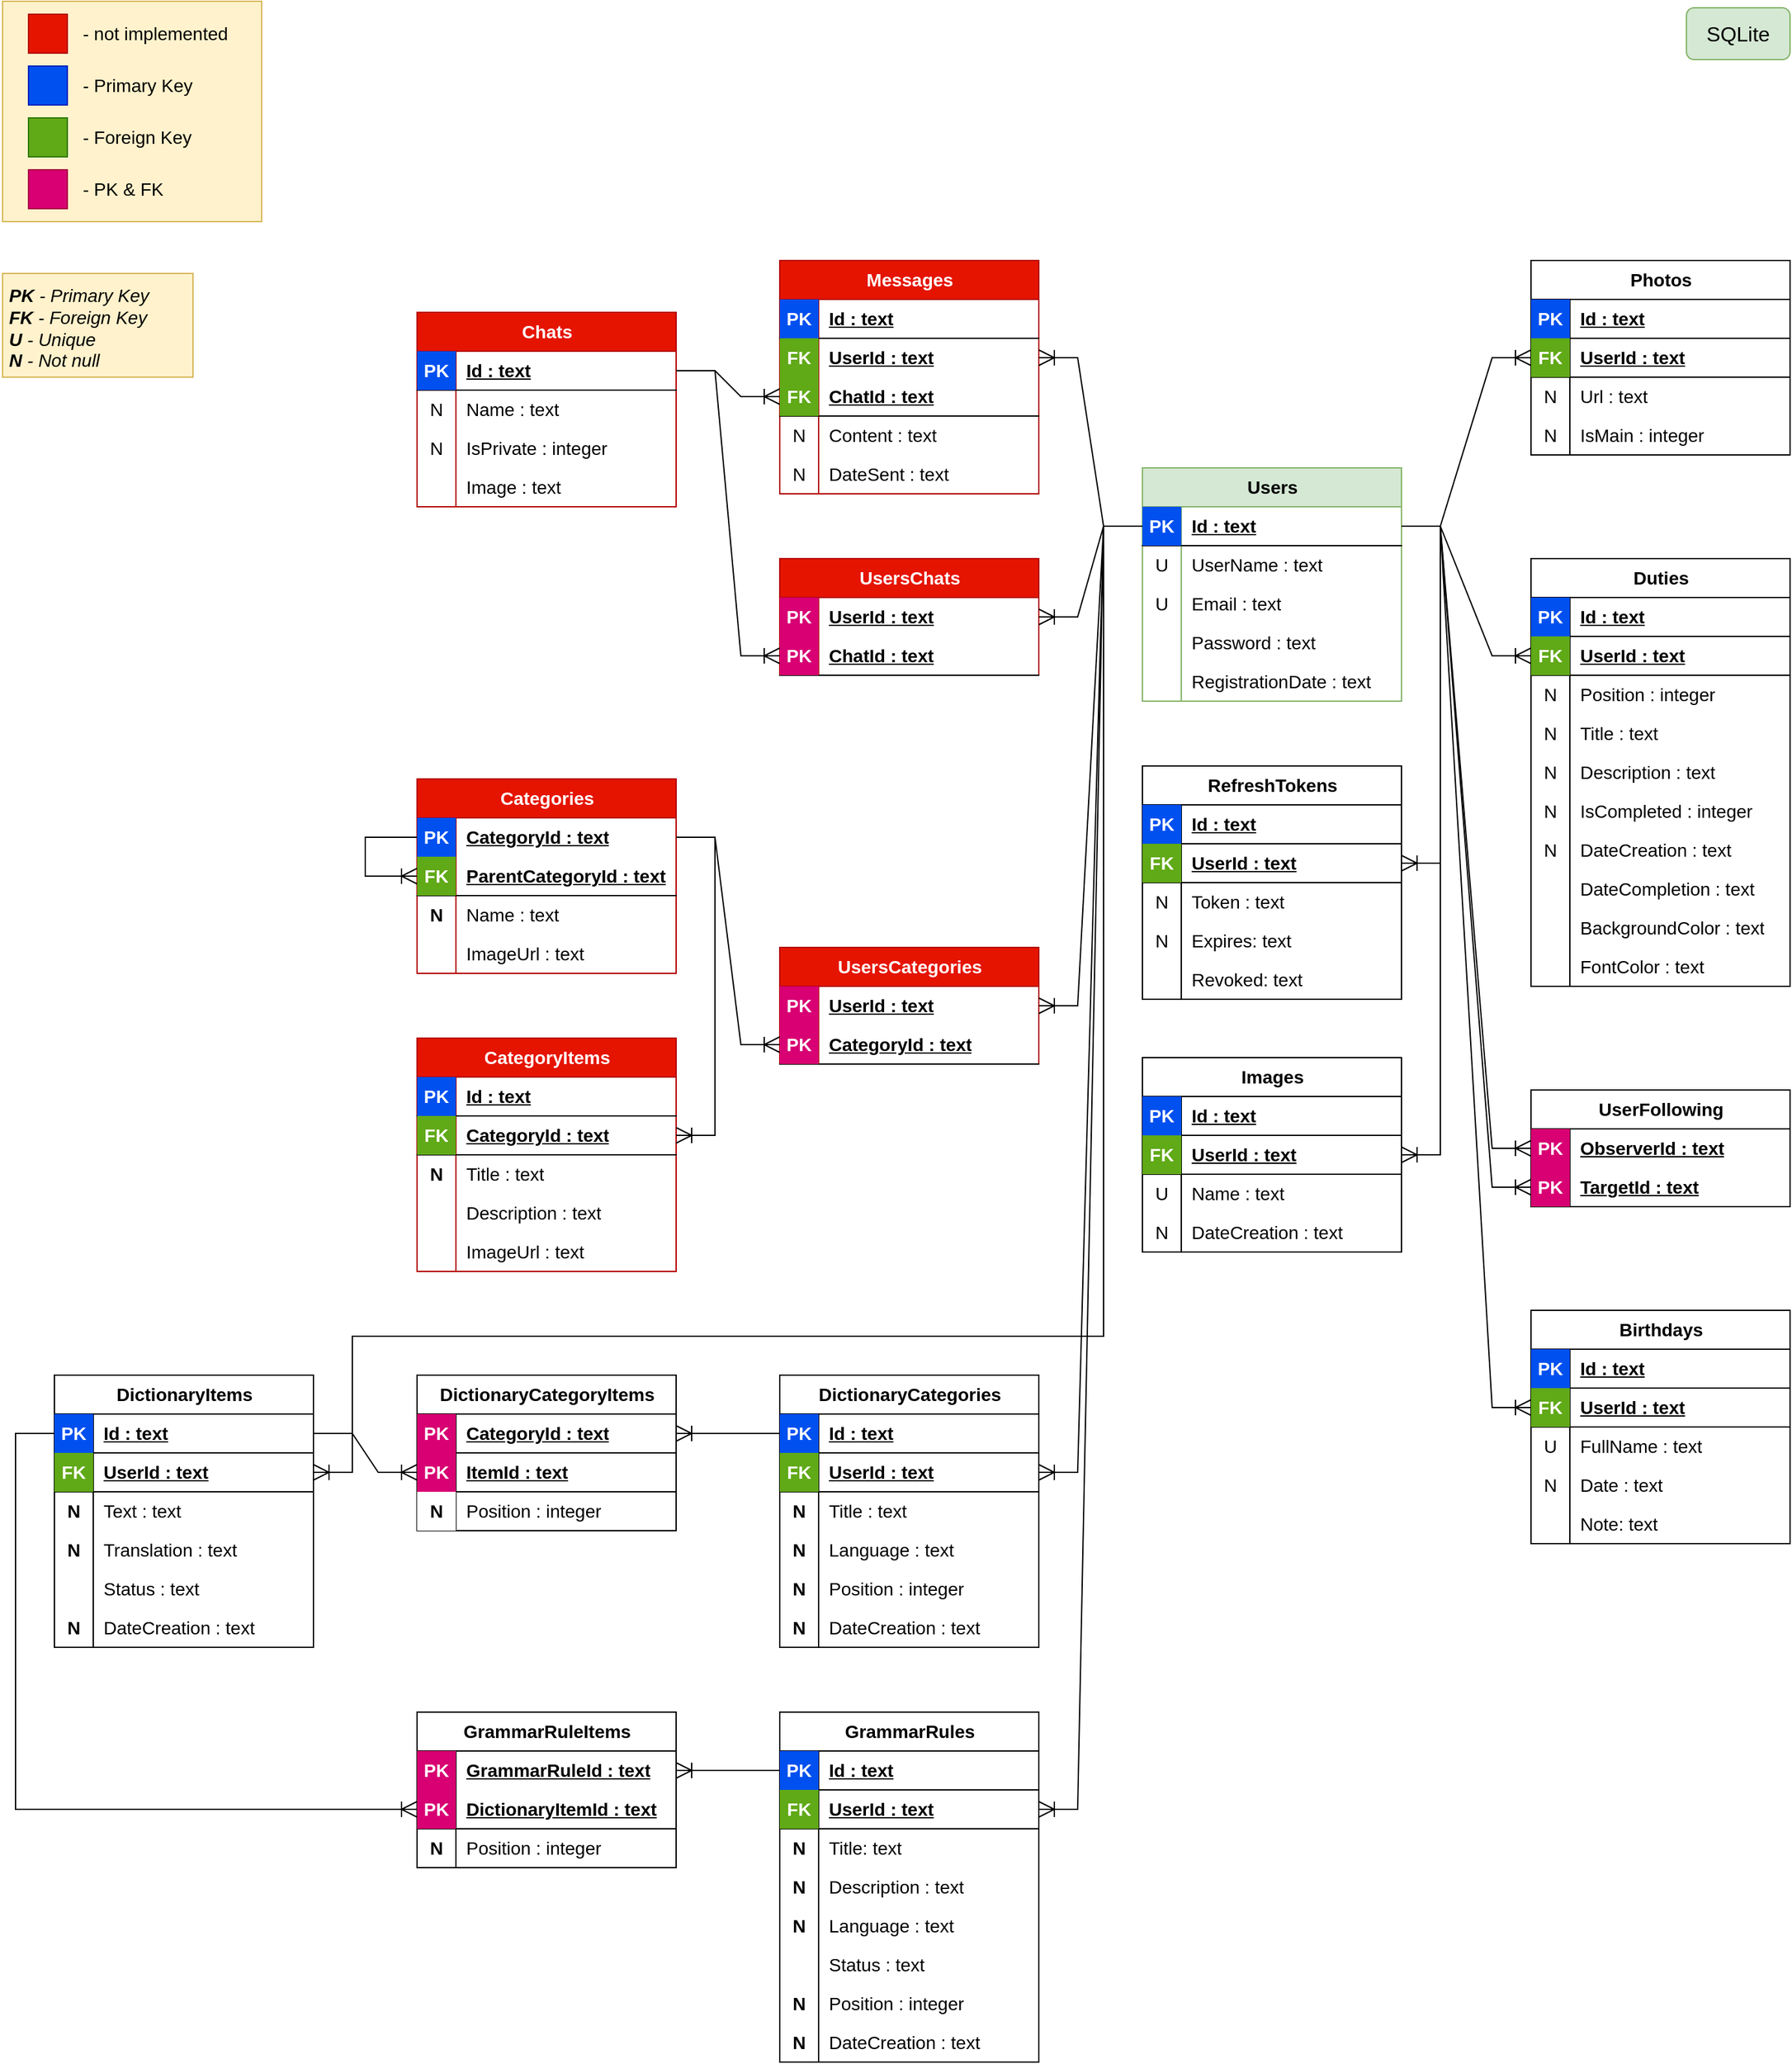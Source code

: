 <mxfile version="21.5.1" type="device">
  <diagram name="Сторінка-1" id="WFCr-dlh56mRX7i9A3j5">
    <mxGraphModel dx="2062" dy="751" grid="1" gridSize="10" guides="1" tooltips="1" connect="1" arrows="1" fold="1" page="1" pageScale="1" pageWidth="827" pageHeight="1169" math="0" shadow="0">
      <root>
        <mxCell id="0" />
        <mxCell id="1" parent="0" />
        <mxCell id="6UYcBD5jXGxbU4CRU2F0-19" value="" style="rounded=0;whiteSpace=wrap;html=1;fillColor=#fff2cc;strokeColor=#d6b656;" parent="1" vertex="1">
          <mxGeometry x="-560" width="200" height="170" as="geometry" />
        </mxCell>
        <mxCell id="i38YBa2pARtEOWNtcNaO-1" value="Users" style="shape=table;startSize=30;container=1;collapsible=1;childLayout=tableLayout;fixedRows=1;rowLines=0;fontStyle=1;align=center;resizeLast=1;html=1;fontSize=14;fillColor=#d5e8d4;strokeColor=#82b366;" parent="1" vertex="1">
          <mxGeometry x="320" y="360" width="200" height="180" as="geometry" />
        </mxCell>
        <mxCell id="i38YBa2pARtEOWNtcNaO-2" value="" style="shape=tableRow;horizontal=0;startSize=0;swimlaneHead=0;swimlaneBody=0;fillColor=none;collapsible=0;dropTarget=0;points=[[0,0.5],[1,0.5]];portConstraint=eastwest;top=0;left=0;right=0;bottom=1;fontSize=14;" parent="i38YBa2pARtEOWNtcNaO-1" vertex="1">
          <mxGeometry y="30" width="200" height="30" as="geometry" />
        </mxCell>
        <mxCell id="i38YBa2pARtEOWNtcNaO-3" value="PK" style="shape=partialRectangle;connectable=0;fillColor=#0050ef;top=0;left=0;bottom=0;right=0;fontStyle=1;overflow=hidden;whiteSpace=wrap;html=1;fontSize=14;fontColor=#ffffff;strokeColor=#001DBC;" parent="i38YBa2pARtEOWNtcNaO-2" vertex="1">
          <mxGeometry width="30" height="30" as="geometry">
            <mxRectangle width="30" height="30" as="alternateBounds" />
          </mxGeometry>
        </mxCell>
        <mxCell id="i38YBa2pARtEOWNtcNaO-4" value="Id : text" style="shape=partialRectangle;connectable=0;fillColor=none;top=0;left=0;bottom=0;right=0;align=left;spacingLeft=6;fontStyle=5;overflow=hidden;whiteSpace=wrap;html=1;fontSize=14;" parent="i38YBa2pARtEOWNtcNaO-2" vertex="1">
          <mxGeometry x="30" width="170" height="30" as="geometry">
            <mxRectangle width="170" height="30" as="alternateBounds" />
          </mxGeometry>
        </mxCell>
        <mxCell id="i38YBa2pARtEOWNtcNaO-5" value="" style="shape=tableRow;horizontal=0;startSize=0;swimlaneHead=0;swimlaneBody=0;fillColor=none;collapsible=0;dropTarget=0;points=[[0,0.5],[1,0.5]];portConstraint=eastwest;top=0;left=0;right=0;bottom=0;fontSize=14;" parent="i38YBa2pARtEOWNtcNaO-1" vertex="1">
          <mxGeometry y="60" width="200" height="30" as="geometry" />
        </mxCell>
        <mxCell id="i38YBa2pARtEOWNtcNaO-6" value="U" style="shape=partialRectangle;connectable=0;fillColor=none;top=0;left=0;bottom=0;right=0;editable=1;overflow=hidden;whiteSpace=wrap;html=1;fontSize=14;" parent="i38YBa2pARtEOWNtcNaO-5" vertex="1">
          <mxGeometry width="30" height="30" as="geometry">
            <mxRectangle width="30" height="30" as="alternateBounds" />
          </mxGeometry>
        </mxCell>
        <mxCell id="i38YBa2pARtEOWNtcNaO-7" value="UserName : text" style="shape=partialRectangle;connectable=0;fillColor=none;top=0;left=0;bottom=0;right=0;align=left;spacingLeft=6;overflow=hidden;whiteSpace=wrap;html=1;fontSize=14;" parent="i38YBa2pARtEOWNtcNaO-5" vertex="1">
          <mxGeometry x="30" width="170" height="30" as="geometry">
            <mxRectangle width="170" height="30" as="alternateBounds" />
          </mxGeometry>
        </mxCell>
        <mxCell id="i38YBa2pARtEOWNtcNaO-8" value="" style="shape=tableRow;horizontal=0;startSize=0;swimlaneHead=0;swimlaneBody=0;fillColor=none;collapsible=0;dropTarget=0;points=[[0,0.5],[1,0.5]];portConstraint=eastwest;top=0;left=0;right=0;bottom=0;fontSize=14;" parent="i38YBa2pARtEOWNtcNaO-1" vertex="1">
          <mxGeometry y="90" width="200" height="30" as="geometry" />
        </mxCell>
        <mxCell id="i38YBa2pARtEOWNtcNaO-9" value="U" style="shape=partialRectangle;connectable=0;fillColor=none;top=0;left=0;bottom=0;right=0;editable=1;overflow=hidden;whiteSpace=wrap;html=1;fontSize=14;" parent="i38YBa2pARtEOWNtcNaO-8" vertex="1">
          <mxGeometry width="30" height="30" as="geometry">
            <mxRectangle width="30" height="30" as="alternateBounds" />
          </mxGeometry>
        </mxCell>
        <mxCell id="i38YBa2pARtEOWNtcNaO-10" value="Email&amp;nbsp;: text" style="shape=partialRectangle;connectable=0;fillColor=none;top=0;left=0;bottom=0;right=0;align=left;spacingLeft=6;overflow=hidden;whiteSpace=wrap;html=1;fontSize=14;" parent="i38YBa2pARtEOWNtcNaO-8" vertex="1">
          <mxGeometry x="30" width="170" height="30" as="geometry">
            <mxRectangle width="170" height="30" as="alternateBounds" />
          </mxGeometry>
        </mxCell>
        <mxCell id="6UYcBD5jXGxbU4CRU2F0-1" value="" style="shape=tableRow;horizontal=0;startSize=0;swimlaneHead=0;swimlaneBody=0;fillColor=none;collapsible=0;dropTarget=0;points=[[0,0.5],[1,0.5]];portConstraint=eastwest;top=0;left=0;right=0;bottom=0;fontSize=14;" parent="i38YBa2pARtEOWNtcNaO-1" vertex="1">
          <mxGeometry y="120" width="200" height="30" as="geometry" />
        </mxCell>
        <mxCell id="6UYcBD5jXGxbU4CRU2F0-2" value="" style="shape=partialRectangle;connectable=0;fillColor=none;top=0;left=0;bottom=0;right=0;editable=1;overflow=hidden;whiteSpace=wrap;html=1;fontSize=14;" parent="6UYcBD5jXGxbU4CRU2F0-1" vertex="1">
          <mxGeometry width="30" height="30" as="geometry">
            <mxRectangle width="30" height="30" as="alternateBounds" />
          </mxGeometry>
        </mxCell>
        <mxCell id="6UYcBD5jXGxbU4CRU2F0-3" value="Password&amp;nbsp;: text" style="shape=partialRectangle;connectable=0;fillColor=none;top=0;left=0;bottom=0;right=0;align=left;spacingLeft=6;overflow=hidden;whiteSpace=wrap;html=1;fontSize=14;" parent="6UYcBD5jXGxbU4CRU2F0-1" vertex="1">
          <mxGeometry x="30" width="170" height="30" as="geometry">
            <mxRectangle width="170" height="30" as="alternateBounds" />
          </mxGeometry>
        </mxCell>
        <mxCell id="i38YBa2pARtEOWNtcNaO-11" value="" style="shape=tableRow;horizontal=0;startSize=0;swimlaneHead=0;swimlaneBody=0;fillColor=none;collapsible=0;dropTarget=0;points=[[0,0.5],[1,0.5]];portConstraint=eastwest;top=0;left=0;right=0;bottom=0;fontSize=14;" parent="i38YBa2pARtEOWNtcNaO-1" vertex="1">
          <mxGeometry y="150" width="200" height="30" as="geometry" />
        </mxCell>
        <mxCell id="i38YBa2pARtEOWNtcNaO-12" value="" style="shape=partialRectangle;connectable=0;fillColor=none;top=0;left=0;bottom=0;right=0;editable=1;overflow=hidden;whiteSpace=wrap;html=1;fontSize=14;" parent="i38YBa2pARtEOWNtcNaO-11" vertex="1">
          <mxGeometry width="30" height="30" as="geometry">
            <mxRectangle width="30" height="30" as="alternateBounds" />
          </mxGeometry>
        </mxCell>
        <mxCell id="i38YBa2pARtEOWNtcNaO-13" value="RegistrationDate : text" style="shape=partialRectangle;connectable=0;fillColor=none;top=0;left=0;bottom=0;right=0;align=left;spacingLeft=6;overflow=hidden;whiteSpace=wrap;html=1;fontSize=14;" parent="i38YBa2pARtEOWNtcNaO-11" vertex="1">
          <mxGeometry x="30" width="170" height="30" as="geometry">
            <mxRectangle width="170" height="30" as="alternateBounds" />
          </mxGeometry>
        </mxCell>
        <mxCell id="i38YBa2pARtEOWNtcNaO-14" value="Duties" style="shape=table;startSize=30;container=1;collapsible=1;childLayout=tableLayout;fixedRows=1;rowLines=0;fontStyle=1;align=center;resizeLast=1;html=1;fontSize=14;" parent="1" vertex="1">
          <mxGeometry x="620" y="430" width="200" height="330" as="geometry">
            <mxRectangle x="320" y="80" width="80" height="30" as="alternateBounds" />
          </mxGeometry>
        </mxCell>
        <mxCell id="i38YBa2pARtEOWNtcNaO-15" value="" style="shape=tableRow;horizontal=0;startSize=0;swimlaneHead=0;swimlaneBody=0;fillColor=none;collapsible=0;dropTarget=0;points=[[0,0.5],[1,0.5]];portConstraint=eastwest;top=0;left=0;right=0;bottom=1;fontSize=14;swimlaneLine=1;labelBorderColor=none;" parent="i38YBa2pARtEOWNtcNaO-14" vertex="1">
          <mxGeometry y="30" width="200" height="30" as="geometry" />
        </mxCell>
        <mxCell id="i38YBa2pARtEOWNtcNaO-16" value="PK" style="shape=partialRectangle;connectable=0;fillColor=#0050ef;top=0;left=0;bottom=0;right=0;fontStyle=1;overflow=hidden;whiteSpace=wrap;html=1;fontSize=14;fontColor=#ffffff;strokeColor=#001DBC;" parent="i38YBa2pARtEOWNtcNaO-15" vertex="1">
          <mxGeometry width="30" height="30" as="geometry">
            <mxRectangle width="30" height="30" as="alternateBounds" />
          </mxGeometry>
        </mxCell>
        <mxCell id="i38YBa2pARtEOWNtcNaO-17" value="Id : text" style="shape=partialRectangle;connectable=0;fillColor=none;top=0;left=0;bottom=0;right=0;align=left;spacingLeft=6;fontStyle=5;overflow=hidden;whiteSpace=wrap;html=1;fontSize=14;" parent="i38YBa2pARtEOWNtcNaO-15" vertex="1">
          <mxGeometry x="30" width="170" height="30" as="geometry">
            <mxRectangle width="170" height="30" as="alternateBounds" />
          </mxGeometry>
        </mxCell>
        <mxCell id="i38YBa2pARtEOWNtcNaO-39" value="" style="shape=tableRow;horizontal=0;startSize=0;swimlaneHead=0;swimlaneBody=0;fillColor=none;collapsible=0;dropTarget=0;points=[[0,0.5],[1,0.5]];portConstraint=eastwest;top=0;left=0;right=0;bottom=1;fontSize=14;strokeColor=default;" parent="i38YBa2pARtEOWNtcNaO-14" vertex="1">
          <mxGeometry y="60" width="200" height="30" as="geometry" />
        </mxCell>
        <mxCell id="i38YBa2pARtEOWNtcNaO-40" value="FK" style="shape=partialRectangle;connectable=0;fillColor=#60a917;top=0;left=0;bottom=0;right=0;fontStyle=1;overflow=hidden;whiteSpace=wrap;html=1;fontSize=14;fontColor=#ffffff;strokeColor=#2D7600;" parent="i38YBa2pARtEOWNtcNaO-39" vertex="1">
          <mxGeometry width="30" height="30" as="geometry">
            <mxRectangle width="30" height="30" as="alternateBounds" />
          </mxGeometry>
        </mxCell>
        <mxCell id="i38YBa2pARtEOWNtcNaO-41" value="UserId : text" style="shape=partialRectangle;connectable=0;fillColor=none;top=0;left=0;bottom=0;right=0;align=left;spacingLeft=6;fontStyle=5;overflow=hidden;whiteSpace=wrap;html=1;fontSize=14;" parent="i38YBa2pARtEOWNtcNaO-39" vertex="1">
          <mxGeometry x="30" width="170" height="30" as="geometry">
            <mxRectangle width="170" height="30" as="alternateBounds" />
          </mxGeometry>
        </mxCell>
        <mxCell id="i38YBa2pARtEOWNtcNaO-18" value="" style="shape=tableRow;horizontal=0;startSize=0;swimlaneHead=0;swimlaneBody=0;fillColor=none;collapsible=0;dropTarget=0;points=[[0,0.5],[1,0.5]];portConstraint=eastwest;top=0;left=0;right=0;bottom=0;fontSize=14;" parent="i38YBa2pARtEOWNtcNaO-14" vertex="1">
          <mxGeometry y="90" width="200" height="30" as="geometry" />
        </mxCell>
        <mxCell id="i38YBa2pARtEOWNtcNaO-19" value="N" style="shape=partialRectangle;connectable=0;fillColor=none;top=0;left=0;bottom=0;right=0;editable=1;overflow=hidden;whiteSpace=wrap;html=1;fontSize=14;" parent="i38YBa2pARtEOWNtcNaO-18" vertex="1">
          <mxGeometry width="30" height="30" as="geometry">
            <mxRectangle width="30" height="30" as="alternateBounds" />
          </mxGeometry>
        </mxCell>
        <mxCell id="i38YBa2pARtEOWNtcNaO-20" value="Position : integer" style="shape=partialRectangle;connectable=0;fillColor=none;top=0;left=0;bottom=0;right=0;align=left;spacingLeft=6;overflow=hidden;whiteSpace=wrap;html=1;fontSize=14;" parent="i38YBa2pARtEOWNtcNaO-18" vertex="1">
          <mxGeometry x="30" width="170" height="30" as="geometry">
            <mxRectangle width="170" height="30" as="alternateBounds" />
          </mxGeometry>
        </mxCell>
        <mxCell id="i38YBa2pARtEOWNtcNaO-21" value="" style="shape=tableRow;horizontal=0;startSize=0;swimlaneHead=0;swimlaneBody=0;fillColor=none;collapsible=0;dropTarget=0;points=[[0,0.5],[1,0.5]];portConstraint=eastwest;top=0;left=0;right=0;bottom=0;fontSize=14;" parent="i38YBa2pARtEOWNtcNaO-14" vertex="1">
          <mxGeometry y="120" width="200" height="30" as="geometry" />
        </mxCell>
        <mxCell id="i38YBa2pARtEOWNtcNaO-22" value="N" style="shape=partialRectangle;connectable=0;fillColor=none;top=0;left=0;bottom=0;right=0;editable=1;overflow=hidden;whiteSpace=wrap;html=1;fontSize=14;" parent="i38YBa2pARtEOWNtcNaO-21" vertex="1">
          <mxGeometry width="30" height="30" as="geometry">
            <mxRectangle width="30" height="30" as="alternateBounds" />
          </mxGeometry>
        </mxCell>
        <mxCell id="i38YBa2pARtEOWNtcNaO-23" value="Title : text" style="shape=partialRectangle;connectable=0;fillColor=none;top=0;left=0;bottom=0;right=0;align=left;spacingLeft=6;overflow=hidden;whiteSpace=wrap;html=1;fontSize=14;" parent="i38YBa2pARtEOWNtcNaO-21" vertex="1">
          <mxGeometry x="30" width="170" height="30" as="geometry">
            <mxRectangle width="170" height="30" as="alternateBounds" />
          </mxGeometry>
        </mxCell>
        <mxCell id="i38YBa2pARtEOWNtcNaO-24" value="" style="shape=tableRow;horizontal=0;startSize=0;swimlaneHead=0;swimlaneBody=0;fillColor=none;collapsible=0;dropTarget=0;points=[[0,0.5],[1,0.5]];portConstraint=eastwest;top=0;left=0;right=0;bottom=0;fontSize=14;" parent="i38YBa2pARtEOWNtcNaO-14" vertex="1">
          <mxGeometry y="150" width="200" height="30" as="geometry" />
        </mxCell>
        <mxCell id="i38YBa2pARtEOWNtcNaO-25" value="N" style="shape=partialRectangle;connectable=0;fillColor=none;top=0;left=0;bottom=0;right=0;editable=1;overflow=hidden;whiteSpace=wrap;html=1;fontSize=14;" parent="i38YBa2pARtEOWNtcNaO-24" vertex="1">
          <mxGeometry width="30" height="30" as="geometry">
            <mxRectangle width="30" height="30" as="alternateBounds" />
          </mxGeometry>
        </mxCell>
        <mxCell id="i38YBa2pARtEOWNtcNaO-26" value="Description : text" style="shape=partialRectangle;connectable=0;fillColor=none;top=0;left=0;bottom=0;right=0;align=left;spacingLeft=6;overflow=hidden;whiteSpace=wrap;html=1;fontSize=14;" parent="i38YBa2pARtEOWNtcNaO-24" vertex="1">
          <mxGeometry x="30" width="170" height="30" as="geometry">
            <mxRectangle width="170" height="30" as="alternateBounds" />
          </mxGeometry>
        </mxCell>
        <mxCell id="i38YBa2pARtEOWNtcNaO-64" value="" style="shape=tableRow;horizontal=0;startSize=0;swimlaneHead=0;swimlaneBody=0;fillColor=none;collapsible=0;dropTarget=0;points=[[0,0.5],[1,0.5]];portConstraint=eastwest;top=0;left=0;right=0;bottom=0;fontSize=14;" parent="i38YBa2pARtEOWNtcNaO-14" vertex="1">
          <mxGeometry y="180" width="200" height="30" as="geometry" />
        </mxCell>
        <mxCell id="i38YBa2pARtEOWNtcNaO-65" value="N" style="shape=partialRectangle;connectable=0;fillColor=none;top=0;left=0;bottom=0;right=0;editable=1;overflow=hidden;whiteSpace=wrap;html=1;fontSize=14;" parent="i38YBa2pARtEOWNtcNaO-64" vertex="1">
          <mxGeometry width="30" height="30" as="geometry">
            <mxRectangle width="30" height="30" as="alternateBounds" />
          </mxGeometry>
        </mxCell>
        <mxCell id="i38YBa2pARtEOWNtcNaO-66" value="IsCompleted : integer" style="shape=partialRectangle;connectable=0;fillColor=none;top=0;left=0;bottom=0;right=0;align=left;spacingLeft=6;overflow=hidden;whiteSpace=wrap;html=1;fontSize=14;" parent="i38YBa2pARtEOWNtcNaO-64" vertex="1">
          <mxGeometry x="30" width="170" height="30" as="geometry">
            <mxRectangle width="170" height="30" as="alternateBounds" />
          </mxGeometry>
        </mxCell>
        <mxCell id="i38YBa2pARtEOWNtcNaO-67" value="" style="shape=tableRow;horizontal=0;startSize=0;swimlaneHead=0;swimlaneBody=0;fillColor=none;collapsible=0;dropTarget=0;points=[[0,0.5],[1,0.5]];portConstraint=eastwest;top=0;left=0;right=0;bottom=0;fontSize=14;" parent="i38YBa2pARtEOWNtcNaO-14" vertex="1">
          <mxGeometry y="210" width="200" height="30" as="geometry" />
        </mxCell>
        <mxCell id="i38YBa2pARtEOWNtcNaO-68" value="N" style="shape=partialRectangle;connectable=0;fillColor=none;top=0;left=0;bottom=0;right=0;editable=1;overflow=hidden;whiteSpace=wrap;html=1;fontSize=14;" parent="i38YBa2pARtEOWNtcNaO-67" vertex="1">
          <mxGeometry width="30" height="30" as="geometry">
            <mxRectangle width="30" height="30" as="alternateBounds" />
          </mxGeometry>
        </mxCell>
        <mxCell id="i38YBa2pARtEOWNtcNaO-69" value="DateCreation : text" style="shape=partialRectangle;connectable=0;fillColor=none;top=0;left=0;bottom=0;right=0;align=left;spacingLeft=6;overflow=hidden;whiteSpace=wrap;html=1;fontSize=14;" parent="i38YBa2pARtEOWNtcNaO-67" vertex="1">
          <mxGeometry x="30" width="170" height="30" as="geometry">
            <mxRectangle width="170" height="30" as="alternateBounds" />
          </mxGeometry>
        </mxCell>
        <mxCell id="i38YBa2pARtEOWNtcNaO-70" value="" style="shape=tableRow;horizontal=0;startSize=0;swimlaneHead=0;swimlaneBody=0;fillColor=none;collapsible=0;dropTarget=0;points=[[0,0.5],[1,0.5]];portConstraint=eastwest;top=0;left=0;right=0;bottom=0;fontSize=14;" parent="i38YBa2pARtEOWNtcNaO-14" vertex="1">
          <mxGeometry y="240" width="200" height="30" as="geometry" />
        </mxCell>
        <mxCell id="i38YBa2pARtEOWNtcNaO-71" value="" style="shape=partialRectangle;connectable=0;fillColor=none;top=0;left=0;bottom=0;right=0;editable=1;overflow=hidden;whiteSpace=wrap;html=1;fontSize=14;" parent="i38YBa2pARtEOWNtcNaO-70" vertex="1">
          <mxGeometry width="30" height="30" as="geometry">
            <mxRectangle width="30" height="30" as="alternateBounds" />
          </mxGeometry>
        </mxCell>
        <mxCell id="i38YBa2pARtEOWNtcNaO-72" value="DateCompletion : text" style="shape=partialRectangle;connectable=0;fillColor=none;top=0;left=0;bottom=0;right=0;align=left;spacingLeft=6;overflow=hidden;whiteSpace=wrap;html=1;fontSize=14;" parent="i38YBa2pARtEOWNtcNaO-70" vertex="1">
          <mxGeometry x="30" width="170" height="30" as="geometry">
            <mxRectangle width="170" height="30" as="alternateBounds" />
          </mxGeometry>
        </mxCell>
        <mxCell id="i38YBa2pARtEOWNtcNaO-73" value="" style="shape=tableRow;horizontal=0;startSize=0;swimlaneHead=0;swimlaneBody=0;fillColor=none;collapsible=0;dropTarget=0;points=[[0,0.5],[1,0.5]];portConstraint=eastwest;top=0;left=0;right=0;bottom=0;fontSize=14;" parent="i38YBa2pARtEOWNtcNaO-14" vertex="1">
          <mxGeometry y="270" width="200" height="30" as="geometry" />
        </mxCell>
        <mxCell id="i38YBa2pARtEOWNtcNaO-74" value="" style="shape=partialRectangle;connectable=0;fillColor=none;top=0;left=0;bottom=0;right=0;editable=1;overflow=hidden;whiteSpace=wrap;html=1;fontSize=14;" parent="i38YBa2pARtEOWNtcNaO-73" vertex="1">
          <mxGeometry width="30" height="30" as="geometry">
            <mxRectangle width="30" height="30" as="alternateBounds" />
          </mxGeometry>
        </mxCell>
        <mxCell id="i38YBa2pARtEOWNtcNaO-75" value="BackgroundColor : text" style="shape=partialRectangle;connectable=0;fillColor=none;top=0;left=0;bottom=0;right=0;align=left;spacingLeft=6;overflow=hidden;whiteSpace=wrap;html=1;fontSize=14;" parent="i38YBa2pARtEOWNtcNaO-73" vertex="1">
          <mxGeometry x="30" width="170" height="30" as="geometry">
            <mxRectangle width="170" height="30" as="alternateBounds" />
          </mxGeometry>
        </mxCell>
        <mxCell id="i38YBa2pARtEOWNtcNaO-76" value="" style="shape=tableRow;horizontal=0;startSize=0;swimlaneHead=0;swimlaneBody=0;fillColor=none;collapsible=0;dropTarget=0;points=[[0,0.5],[1,0.5]];portConstraint=eastwest;top=0;left=0;right=0;bottom=0;fontSize=14;" parent="i38YBa2pARtEOWNtcNaO-14" vertex="1">
          <mxGeometry y="300" width="200" height="30" as="geometry" />
        </mxCell>
        <mxCell id="i38YBa2pARtEOWNtcNaO-77" value="" style="shape=partialRectangle;connectable=0;fillColor=none;top=0;left=0;bottom=0;right=0;editable=1;overflow=hidden;whiteSpace=wrap;html=1;fontSize=14;" parent="i38YBa2pARtEOWNtcNaO-76" vertex="1">
          <mxGeometry width="30" height="30" as="geometry">
            <mxRectangle width="30" height="30" as="alternateBounds" />
          </mxGeometry>
        </mxCell>
        <mxCell id="i38YBa2pARtEOWNtcNaO-78" value="FontColor : text" style="shape=partialRectangle;connectable=0;fillColor=none;top=0;left=0;bottom=0;right=0;align=left;spacingLeft=6;overflow=hidden;whiteSpace=wrap;html=1;fontSize=14;" parent="i38YBa2pARtEOWNtcNaO-76" vertex="1">
          <mxGeometry x="30" width="170" height="30" as="geometry">
            <mxRectangle width="170" height="30" as="alternateBounds" />
          </mxGeometry>
        </mxCell>
        <mxCell id="i38YBa2pARtEOWNtcNaO-79" value="" style="edgeStyle=entityRelationEdgeStyle;fontSize=12;html=1;endArrow=ERoneToMany;rounded=0;exitX=1;exitY=0.5;exitDx=0;exitDy=0;entryX=0;entryY=0.5;entryDx=0;entryDy=0;endSize=10;startSize=10;" parent="1" source="i38YBa2pARtEOWNtcNaO-2" target="i38YBa2pARtEOWNtcNaO-39" edge="1">
          <mxGeometry width="100" height="100" relative="1" as="geometry">
            <mxPoint x="360" y="570" as="sourcePoint" />
            <mxPoint x="460" y="470" as="targetPoint" />
          </mxGeometry>
        </mxCell>
        <mxCell id="i38YBa2pARtEOWNtcNaO-80" value="Photos" style="shape=table;startSize=30;container=1;collapsible=1;childLayout=tableLayout;fixedRows=1;rowLines=0;fontStyle=1;align=center;resizeLast=1;html=1;fontSize=14;" parent="1" vertex="1">
          <mxGeometry x="620" y="200" width="200" height="150" as="geometry">
            <mxRectangle x="320" y="80" width="80" height="30" as="alternateBounds" />
          </mxGeometry>
        </mxCell>
        <mxCell id="i38YBa2pARtEOWNtcNaO-81" value="" style="shape=tableRow;horizontal=0;startSize=0;swimlaneHead=0;swimlaneBody=0;fillColor=none;collapsible=0;dropTarget=0;points=[[0,0.5],[1,0.5]];portConstraint=eastwest;top=0;left=0;right=0;bottom=1;fontSize=14;swimlaneLine=1;labelBorderColor=none;" parent="i38YBa2pARtEOWNtcNaO-80" vertex="1">
          <mxGeometry y="30" width="200" height="30" as="geometry" />
        </mxCell>
        <mxCell id="i38YBa2pARtEOWNtcNaO-82" value="PK" style="shape=partialRectangle;connectable=0;fillColor=#0050ef;top=0;left=0;bottom=0;right=0;fontStyle=1;overflow=hidden;whiteSpace=wrap;html=1;fontSize=14;fontColor=#ffffff;strokeColor=#001DBC;" parent="i38YBa2pARtEOWNtcNaO-81" vertex="1">
          <mxGeometry width="30" height="30" as="geometry">
            <mxRectangle width="30" height="30" as="alternateBounds" />
          </mxGeometry>
        </mxCell>
        <mxCell id="i38YBa2pARtEOWNtcNaO-83" value="Id : text" style="shape=partialRectangle;connectable=0;fillColor=none;top=0;left=0;bottom=0;right=0;align=left;spacingLeft=6;fontStyle=5;overflow=hidden;whiteSpace=wrap;html=1;fontSize=14;" parent="i38YBa2pARtEOWNtcNaO-81" vertex="1">
          <mxGeometry x="30" width="170" height="30" as="geometry">
            <mxRectangle width="170" height="30" as="alternateBounds" />
          </mxGeometry>
        </mxCell>
        <mxCell id="i38YBa2pARtEOWNtcNaO-84" value="" style="shape=tableRow;horizontal=0;startSize=0;swimlaneHead=0;swimlaneBody=0;fillColor=none;collapsible=0;dropTarget=0;points=[[0,0.5],[1,0.5]];portConstraint=eastwest;top=0;left=0;right=0;bottom=1;fontSize=14;strokeColor=default;" parent="i38YBa2pARtEOWNtcNaO-80" vertex="1">
          <mxGeometry y="60" width="200" height="30" as="geometry" />
        </mxCell>
        <mxCell id="i38YBa2pARtEOWNtcNaO-85" value="FK" style="shape=partialRectangle;connectable=0;fillColor=#60a917;top=0;left=0;bottom=0;right=0;fontStyle=1;overflow=hidden;whiteSpace=wrap;html=1;fontSize=14;fontColor=#ffffff;strokeColor=#2D7600;" parent="i38YBa2pARtEOWNtcNaO-84" vertex="1">
          <mxGeometry width="30" height="30" as="geometry">
            <mxRectangle width="30" height="30" as="alternateBounds" />
          </mxGeometry>
        </mxCell>
        <mxCell id="i38YBa2pARtEOWNtcNaO-86" value="UserId : text" style="shape=partialRectangle;connectable=0;fillColor=none;top=0;left=0;bottom=0;right=0;align=left;spacingLeft=6;fontStyle=5;overflow=hidden;whiteSpace=wrap;html=1;fontSize=14;" parent="i38YBa2pARtEOWNtcNaO-84" vertex="1">
          <mxGeometry x="30" width="170" height="30" as="geometry">
            <mxRectangle width="170" height="30" as="alternateBounds" />
          </mxGeometry>
        </mxCell>
        <mxCell id="i38YBa2pARtEOWNtcNaO-87" value="" style="shape=tableRow;horizontal=0;startSize=0;swimlaneHead=0;swimlaneBody=0;fillColor=none;collapsible=0;dropTarget=0;points=[[0,0.5],[1,0.5]];portConstraint=eastwest;top=0;left=0;right=0;bottom=0;fontSize=14;" parent="i38YBa2pARtEOWNtcNaO-80" vertex="1">
          <mxGeometry y="90" width="200" height="30" as="geometry" />
        </mxCell>
        <mxCell id="i38YBa2pARtEOWNtcNaO-88" value="N" style="shape=partialRectangle;connectable=0;fillColor=none;top=0;left=0;bottom=0;right=0;editable=1;overflow=hidden;whiteSpace=wrap;html=1;fontSize=14;" parent="i38YBa2pARtEOWNtcNaO-87" vertex="1">
          <mxGeometry width="30" height="30" as="geometry">
            <mxRectangle width="30" height="30" as="alternateBounds" />
          </mxGeometry>
        </mxCell>
        <mxCell id="i38YBa2pARtEOWNtcNaO-89" value="Url : text" style="shape=partialRectangle;connectable=0;fillColor=none;top=0;left=0;bottom=0;right=0;align=left;spacingLeft=6;overflow=hidden;whiteSpace=wrap;html=1;fontSize=14;" parent="i38YBa2pARtEOWNtcNaO-87" vertex="1">
          <mxGeometry x="30" width="170" height="30" as="geometry">
            <mxRectangle width="170" height="30" as="alternateBounds" />
          </mxGeometry>
        </mxCell>
        <mxCell id="i38YBa2pARtEOWNtcNaO-90" value="" style="shape=tableRow;horizontal=0;startSize=0;swimlaneHead=0;swimlaneBody=0;fillColor=none;collapsible=0;dropTarget=0;points=[[0,0.5],[1,0.5]];portConstraint=eastwest;top=0;left=0;right=0;bottom=0;fontSize=14;" parent="i38YBa2pARtEOWNtcNaO-80" vertex="1">
          <mxGeometry y="120" width="200" height="30" as="geometry" />
        </mxCell>
        <mxCell id="i38YBa2pARtEOWNtcNaO-91" value="N" style="shape=partialRectangle;connectable=0;fillColor=none;top=0;left=0;bottom=0;right=0;editable=1;overflow=hidden;whiteSpace=wrap;html=1;fontSize=14;" parent="i38YBa2pARtEOWNtcNaO-90" vertex="1">
          <mxGeometry width="30" height="30" as="geometry">
            <mxRectangle width="30" height="30" as="alternateBounds" />
          </mxGeometry>
        </mxCell>
        <mxCell id="i38YBa2pARtEOWNtcNaO-92" value="IsMain : integer" style="shape=partialRectangle;connectable=0;fillColor=none;top=0;left=0;bottom=0;right=0;align=left;spacingLeft=6;overflow=hidden;whiteSpace=wrap;html=1;fontSize=14;" parent="i38YBa2pARtEOWNtcNaO-90" vertex="1">
          <mxGeometry x="30" width="170" height="30" as="geometry">
            <mxRectangle width="170" height="30" as="alternateBounds" />
          </mxGeometry>
        </mxCell>
        <mxCell id="i38YBa2pARtEOWNtcNaO-111" value="" style="edgeStyle=entityRelationEdgeStyle;fontSize=12;html=1;endArrow=ERoneToMany;rounded=0;entryX=0;entryY=0.5;entryDx=0;entryDy=0;endSize=10;startSize=10;exitX=1;exitY=0.5;exitDx=0;exitDy=0;" parent="1" source="i38YBa2pARtEOWNtcNaO-2" target="i38YBa2pARtEOWNtcNaO-84" edge="1">
          <mxGeometry width="100" height="100" relative="1" as="geometry">
            <mxPoint x="500" y="370" as="sourcePoint" />
            <mxPoint x="610" y="485" as="targetPoint" />
          </mxGeometry>
        </mxCell>
        <mxCell id="i38YBa2pARtEOWNtcNaO-112" value="Chats" style="shape=table;startSize=30;container=1;collapsible=1;childLayout=tableLayout;fixedRows=1;rowLines=0;fontStyle=1;align=center;resizeLast=1;html=1;fontSize=14;fillColor=#e51400;strokeColor=#B20000;fontColor=#ffffff;" parent="1" vertex="1">
          <mxGeometry x="-240" y="240" width="200" height="150" as="geometry" />
        </mxCell>
        <mxCell id="i38YBa2pARtEOWNtcNaO-113" value="" style="shape=tableRow;horizontal=0;startSize=0;swimlaneHead=0;swimlaneBody=0;fillColor=none;collapsible=0;dropTarget=0;points=[[0,0.5],[1,0.5]];portConstraint=eastwest;top=0;left=0;right=0;bottom=1;fontSize=14;" parent="i38YBa2pARtEOWNtcNaO-112" vertex="1">
          <mxGeometry y="30" width="200" height="30" as="geometry" />
        </mxCell>
        <mxCell id="i38YBa2pARtEOWNtcNaO-114" value="PK" style="shape=partialRectangle;connectable=0;fillColor=#0050ef;top=0;left=0;bottom=0;right=0;fontStyle=1;overflow=hidden;whiteSpace=wrap;html=1;fontSize=14;fontColor=#ffffff;strokeColor=#001DBC;" parent="i38YBa2pARtEOWNtcNaO-113" vertex="1">
          <mxGeometry width="30" height="30" as="geometry">
            <mxRectangle width="30" height="30" as="alternateBounds" />
          </mxGeometry>
        </mxCell>
        <mxCell id="i38YBa2pARtEOWNtcNaO-115" value="Id : text" style="shape=partialRectangle;connectable=0;fillColor=none;top=0;left=0;bottom=0;right=0;align=left;spacingLeft=6;fontStyle=5;overflow=hidden;whiteSpace=wrap;html=1;fontSize=14;" parent="i38YBa2pARtEOWNtcNaO-113" vertex="1">
          <mxGeometry x="30" width="170" height="30" as="geometry">
            <mxRectangle width="170" height="30" as="alternateBounds" />
          </mxGeometry>
        </mxCell>
        <mxCell id="i38YBa2pARtEOWNtcNaO-116" value="" style="shape=tableRow;horizontal=0;startSize=0;swimlaneHead=0;swimlaneBody=0;fillColor=none;collapsible=0;dropTarget=0;points=[[0,0.5],[1,0.5]];portConstraint=eastwest;top=0;left=0;right=0;bottom=0;fontSize=14;" parent="i38YBa2pARtEOWNtcNaO-112" vertex="1">
          <mxGeometry y="60" width="200" height="30" as="geometry" />
        </mxCell>
        <mxCell id="i38YBa2pARtEOWNtcNaO-117" value="N" style="shape=partialRectangle;connectable=0;fillColor=none;top=0;left=0;bottom=0;right=0;editable=1;overflow=hidden;whiteSpace=wrap;html=1;fontSize=14;" parent="i38YBa2pARtEOWNtcNaO-116" vertex="1">
          <mxGeometry width="30" height="30" as="geometry">
            <mxRectangle width="30" height="30" as="alternateBounds" />
          </mxGeometry>
        </mxCell>
        <mxCell id="i38YBa2pARtEOWNtcNaO-118" value="Name : text" style="shape=partialRectangle;connectable=0;fillColor=none;top=0;left=0;bottom=0;right=0;align=left;spacingLeft=6;overflow=hidden;whiteSpace=wrap;html=1;fontSize=14;" parent="i38YBa2pARtEOWNtcNaO-116" vertex="1">
          <mxGeometry x="30" width="170" height="30" as="geometry">
            <mxRectangle width="170" height="30" as="alternateBounds" />
          </mxGeometry>
        </mxCell>
        <mxCell id="i38YBa2pARtEOWNtcNaO-119" value="" style="shape=tableRow;horizontal=0;startSize=0;swimlaneHead=0;swimlaneBody=0;fillColor=none;collapsible=0;dropTarget=0;points=[[0,0.5],[1,0.5]];portConstraint=eastwest;top=0;left=0;right=0;bottom=0;fontSize=14;" parent="i38YBa2pARtEOWNtcNaO-112" vertex="1">
          <mxGeometry y="90" width="200" height="30" as="geometry" />
        </mxCell>
        <mxCell id="i38YBa2pARtEOWNtcNaO-120" value="N" style="shape=partialRectangle;connectable=0;fillColor=none;top=0;left=0;bottom=0;right=0;editable=1;overflow=hidden;whiteSpace=wrap;html=1;fontSize=14;" parent="i38YBa2pARtEOWNtcNaO-119" vertex="1">
          <mxGeometry width="30" height="30" as="geometry">
            <mxRectangle width="30" height="30" as="alternateBounds" />
          </mxGeometry>
        </mxCell>
        <mxCell id="i38YBa2pARtEOWNtcNaO-121" value="IsPrivate : integer" style="shape=partialRectangle;connectable=0;fillColor=none;top=0;left=0;bottom=0;right=0;align=left;spacingLeft=6;overflow=hidden;whiteSpace=wrap;html=1;fontSize=14;" parent="i38YBa2pARtEOWNtcNaO-119" vertex="1">
          <mxGeometry x="30" width="170" height="30" as="geometry">
            <mxRectangle width="170" height="30" as="alternateBounds" />
          </mxGeometry>
        </mxCell>
        <mxCell id="i38YBa2pARtEOWNtcNaO-142" value="" style="shape=tableRow;horizontal=0;startSize=0;swimlaneHead=0;swimlaneBody=0;fillColor=none;collapsible=0;dropTarget=0;points=[[0,0.5],[1,0.5]];portConstraint=eastwest;top=0;left=0;right=0;bottom=0;fontSize=14;" parent="i38YBa2pARtEOWNtcNaO-112" vertex="1">
          <mxGeometry y="120" width="200" height="30" as="geometry" />
        </mxCell>
        <mxCell id="i38YBa2pARtEOWNtcNaO-143" value="" style="shape=partialRectangle;connectable=0;fillColor=none;top=0;left=0;bottom=0;right=0;editable=1;overflow=hidden;whiteSpace=wrap;html=1;fontSize=14;" parent="i38YBa2pARtEOWNtcNaO-142" vertex="1">
          <mxGeometry width="30" height="30" as="geometry">
            <mxRectangle width="30" height="30" as="alternateBounds" />
          </mxGeometry>
        </mxCell>
        <mxCell id="i38YBa2pARtEOWNtcNaO-144" value="Image : text" style="shape=partialRectangle;connectable=0;fillColor=none;top=0;left=0;bottom=0;right=0;align=left;spacingLeft=6;overflow=hidden;whiteSpace=wrap;html=1;fontSize=14;" parent="i38YBa2pARtEOWNtcNaO-142" vertex="1">
          <mxGeometry x="30" width="170" height="30" as="geometry">
            <mxRectangle width="170" height="30" as="alternateBounds" />
          </mxGeometry>
        </mxCell>
        <mxCell id="i38YBa2pARtEOWNtcNaO-125" value="SQLite" style="rounded=1;align=center;fillColor=#d5e8d4;strokeColor=#82b366;html=1;whiteSpace=wrap;fontSize=16;fontColor=#000000;" parent="1" vertex="1">
          <mxGeometry x="740" y="5" width="80" height="40" as="geometry" />
        </mxCell>
        <mxCell id="i38YBa2pARtEOWNtcNaO-126" value="UsersChats" style="shape=table;startSize=30;container=1;collapsible=1;childLayout=tableLayout;fixedRows=1;rowLines=0;fontStyle=1;align=center;resizeLast=1;html=1;fontSize=14;fillColor=#e51400;strokeColor=#B20000;fontColor=#ffffff;" parent="1" vertex="1">
          <mxGeometry x="40" y="430" width="200" height="90" as="geometry" />
        </mxCell>
        <mxCell id="i38YBa2pARtEOWNtcNaO-139" value="" style="shape=tableRow;horizontal=0;startSize=0;swimlaneHead=0;swimlaneBody=0;fillColor=none;collapsible=0;dropTarget=0;points=[[0,0.5],[1,0.5]];portConstraint=eastwest;top=0;left=0;right=0;bottom=0;fontSize=14;" parent="i38YBa2pARtEOWNtcNaO-126" vertex="1">
          <mxGeometry y="30" width="200" height="30" as="geometry" />
        </mxCell>
        <mxCell id="i38YBa2pARtEOWNtcNaO-140" value="PK" style="shape=partialRectangle;connectable=0;fillColor=#d80073;top=0;left=0;bottom=0;right=0;fontStyle=1;overflow=hidden;whiteSpace=wrap;html=1;fontSize=14;fontColor=#ffffff;strokeColor=#A50040;" parent="i38YBa2pARtEOWNtcNaO-139" vertex="1">
          <mxGeometry width="30" height="30" as="geometry">
            <mxRectangle width="30" height="30" as="alternateBounds" />
          </mxGeometry>
        </mxCell>
        <mxCell id="i38YBa2pARtEOWNtcNaO-141" value="UserId : text" style="shape=partialRectangle;connectable=0;fillColor=none;top=0;left=0;bottom=0;right=0;align=left;spacingLeft=6;fontStyle=5;overflow=hidden;whiteSpace=wrap;html=1;fontSize=14;" parent="i38YBa2pARtEOWNtcNaO-139" vertex="1">
          <mxGeometry x="30" width="170" height="30" as="geometry">
            <mxRectangle width="170" height="30" as="alternateBounds" />
          </mxGeometry>
        </mxCell>
        <mxCell id="i38YBa2pARtEOWNtcNaO-136" value="" style="shape=tableRow;horizontal=0;startSize=0;swimlaneHead=0;swimlaneBody=0;fillColor=none;collapsible=0;dropTarget=0;points=[[0,0.5],[1,0.5]];portConstraint=eastwest;top=0;left=0;right=0;bottom=1;fontSize=14;" parent="i38YBa2pARtEOWNtcNaO-126" vertex="1">
          <mxGeometry y="60" width="200" height="30" as="geometry" />
        </mxCell>
        <mxCell id="i38YBa2pARtEOWNtcNaO-137" value="PK" style="shape=partialRectangle;connectable=0;fillColor=#d80073;top=0;left=0;bottom=0;right=0;fontStyle=1;overflow=hidden;whiteSpace=wrap;html=1;fontSize=14;fontColor=#ffffff;strokeColor=#A50040;" parent="i38YBa2pARtEOWNtcNaO-136" vertex="1">
          <mxGeometry width="30" height="30" as="geometry">
            <mxRectangle width="30" height="30" as="alternateBounds" />
          </mxGeometry>
        </mxCell>
        <mxCell id="i38YBa2pARtEOWNtcNaO-138" value="ChatId : text" style="shape=partialRectangle;connectable=0;fillColor=none;top=0;left=0;bottom=0;right=0;align=left;spacingLeft=6;fontStyle=5;overflow=hidden;whiteSpace=wrap;html=1;fontSize=14;" parent="i38YBa2pARtEOWNtcNaO-136" vertex="1">
          <mxGeometry x="30" width="170" height="30" as="geometry">
            <mxRectangle width="170" height="30" as="alternateBounds" />
          </mxGeometry>
        </mxCell>
        <mxCell id="i38YBa2pARtEOWNtcNaO-145" value="Messages" style="shape=table;startSize=30;container=1;collapsible=1;childLayout=tableLayout;fixedRows=1;rowLines=0;fontStyle=1;align=center;resizeLast=1;html=1;fontSize=14;fillColor=#e51400;strokeColor=#B20000;fontColor=#ffffff;" parent="1" vertex="1">
          <mxGeometry x="40" y="200" width="200" height="180" as="geometry" />
        </mxCell>
        <mxCell id="i38YBa2pARtEOWNtcNaO-146" value="" style="shape=tableRow;horizontal=0;startSize=0;swimlaneHead=0;swimlaneBody=0;fillColor=none;collapsible=0;dropTarget=0;points=[[0,0.5],[1,0.5]];portConstraint=eastwest;top=0;left=0;right=0;bottom=1;fontSize=14;" parent="i38YBa2pARtEOWNtcNaO-145" vertex="1">
          <mxGeometry y="30" width="200" height="30" as="geometry" />
        </mxCell>
        <mxCell id="i38YBa2pARtEOWNtcNaO-147" value="PK" style="shape=partialRectangle;connectable=0;fillColor=#0050ef;top=0;left=0;bottom=0;right=0;fontStyle=1;overflow=hidden;whiteSpace=wrap;html=1;fontSize=14;fontColor=#ffffff;strokeColor=#001DBC;" parent="i38YBa2pARtEOWNtcNaO-146" vertex="1">
          <mxGeometry width="30" height="30" as="geometry">
            <mxRectangle width="30" height="30" as="alternateBounds" />
          </mxGeometry>
        </mxCell>
        <mxCell id="i38YBa2pARtEOWNtcNaO-148" value="Id : text" style="shape=partialRectangle;connectable=0;fillColor=none;top=0;left=0;bottom=0;right=0;align=left;spacingLeft=6;fontStyle=5;overflow=hidden;whiteSpace=wrap;html=1;fontSize=14;" parent="i38YBa2pARtEOWNtcNaO-146" vertex="1">
          <mxGeometry x="30" width="170" height="30" as="geometry">
            <mxRectangle width="170" height="30" as="alternateBounds" />
          </mxGeometry>
        </mxCell>
        <mxCell id="i38YBa2pARtEOWNtcNaO-158" value="" style="shape=tableRow;horizontal=0;startSize=0;swimlaneHead=0;swimlaneBody=0;fillColor=none;collapsible=0;dropTarget=0;points=[[0,0.5],[1,0.5]];portConstraint=eastwest;top=0;left=0;right=0;bottom=0;fontSize=14;" parent="i38YBa2pARtEOWNtcNaO-145" vertex="1">
          <mxGeometry y="60" width="200" height="30" as="geometry" />
        </mxCell>
        <mxCell id="i38YBa2pARtEOWNtcNaO-159" value="FK" style="shape=partialRectangle;connectable=0;fillColor=#60a917;top=0;left=0;bottom=0;right=0;editable=1;overflow=hidden;whiteSpace=wrap;html=1;fontSize=14;fontStyle=1;strokeColor=#2D7600;fontColor=#ffffff;" parent="i38YBa2pARtEOWNtcNaO-158" vertex="1">
          <mxGeometry width="30" height="30" as="geometry">
            <mxRectangle width="30" height="30" as="alternateBounds" />
          </mxGeometry>
        </mxCell>
        <mxCell id="i38YBa2pARtEOWNtcNaO-160" value="UserId&amp;nbsp;: text" style="shape=partialRectangle;connectable=0;fillColor=none;top=0;left=0;bottom=0;right=0;align=left;spacingLeft=6;overflow=hidden;whiteSpace=wrap;html=1;fontSize=14;fontStyle=5" parent="i38YBa2pARtEOWNtcNaO-158" vertex="1">
          <mxGeometry x="30" width="170" height="30" as="geometry">
            <mxRectangle width="170" height="30" as="alternateBounds" />
          </mxGeometry>
        </mxCell>
        <mxCell id="i38YBa2pARtEOWNtcNaO-149" value="" style="shape=tableRow;horizontal=0;startSize=0;swimlaneHead=0;swimlaneBody=0;fillColor=none;collapsible=0;dropTarget=0;points=[[0,0.5],[1,0.5]];portConstraint=eastwest;top=0;left=0;right=0;bottom=1;fontSize=14;" parent="i38YBa2pARtEOWNtcNaO-145" vertex="1">
          <mxGeometry y="90" width="200" height="30" as="geometry" />
        </mxCell>
        <mxCell id="i38YBa2pARtEOWNtcNaO-150" value="FK" style="shape=partialRectangle;connectable=0;fillColor=#60a917;top=0;left=0;bottom=0;right=0;editable=1;overflow=hidden;whiteSpace=wrap;html=1;fontSize=14;fontStyle=1;fontColor=#ffffff;strokeColor=#2D7600;" parent="i38YBa2pARtEOWNtcNaO-149" vertex="1">
          <mxGeometry width="30" height="30" as="geometry">
            <mxRectangle width="30" height="30" as="alternateBounds" />
          </mxGeometry>
        </mxCell>
        <mxCell id="i38YBa2pARtEOWNtcNaO-151" value="ChatId&amp;nbsp;: text" style="shape=partialRectangle;connectable=0;fillColor=none;top=0;left=0;bottom=0;right=0;align=left;spacingLeft=6;overflow=hidden;whiteSpace=wrap;html=1;fontSize=14;fontStyle=5" parent="i38YBa2pARtEOWNtcNaO-149" vertex="1">
          <mxGeometry x="30" width="170" height="30" as="geometry">
            <mxRectangle width="170" height="30" as="alternateBounds" />
          </mxGeometry>
        </mxCell>
        <mxCell id="i38YBa2pARtEOWNtcNaO-152" value="" style="shape=tableRow;horizontal=0;startSize=0;swimlaneHead=0;swimlaneBody=0;fillColor=none;collapsible=0;dropTarget=0;points=[[0,0.5],[1,0.5]];portConstraint=eastwest;top=0;left=0;right=0;bottom=0;fontSize=14;" parent="i38YBa2pARtEOWNtcNaO-145" vertex="1">
          <mxGeometry y="120" width="200" height="30" as="geometry" />
        </mxCell>
        <mxCell id="i38YBa2pARtEOWNtcNaO-153" value="N" style="shape=partialRectangle;connectable=0;fillColor=none;top=0;left=0;bottom=0;right=0;editable=1;overflow=hidden;whiteSpace=wrap;html=1;fontSize=14;" parent="i38YBa2pARtEOWNtcNaO-152" vertex="1">
          <mxGeometry width="30" height="30" as="geometry">
            <mxRectangle width="30" height="30" as="alternateBounds" />
          </mxGeometry>
        </mxCell>
        <mxCell id="i38YBa2pARtEOWNtcNaO-154" value="Content : text" style="shape=partialRectangle;connectable=0;fillColor=none;top=0;left=0;bottom=0;right=0;align=left;spacingLeft=6;overflow=hidden;whiteSpace=wrap;html=1;fontSize=14;" parent="i38YBa2pARtEOWNtcNaO-152" vertex="1">
          <mxGeometry x="30" width="170" height="30" as="geometry">
            <mxRectangle width="170" height="30" as="alternateBounds" />
          </mxGeometry>
        </mxCell>
        <mxCell id="juwTPAq8JAwd0j5EcXTO-1" value="" style="shape=tableRow;horizontal=0;startSize=0;swimlaneHead=0;swimlaneBody=0;fillColor=none;collapsible=0;dropTarget=0;points=[[0,0.5],[1,0.5]];portConstraint=eastwest;top=0;left=0;right=0;bottom=0;fontSize=14;" parent="i38YBa2pARtEOWNtcNaO-145" vertex="1">
          <mxGeometry y="150" width="200" height="30" as="geometry" />
        </mxCell>
        <mxCell id="juwTPAq8JAwd0j5EcXTO-2" value="N" style="shape=partialRectangle;connectable=0;fillColor=none;top=0;left=0;bottom=0;right=0;editable=1;overflow=hidden;whiteSpace=wrap;html=1;fontSize=14;" parent="juwTPAq8JAwd0j5EcXTO-1" vertex="1">
          <mxGeometry width="30" height="30" as="geometry">
            <mxRectangle width="30" height="30" as="alternateBounds" />
          </mxGeometry>
        </mxCell>
        <mxCell id="juwTPAq8JAwd0j5EcXTO-3" value="DateSent : text" style="shape=partialRectangle;connectable=0;fillColor=none;top=0;left=0;bottom=0;right=0;align=left;spacingLeft=6;overflow=hidden;whiteSpace=wrap;html=1;fontSize=14;" parent="juwTPAq8JAwd0j5EcXTO-1" vertex="1">
          <mxGeometry x="30" width="170" height="30" as="geometry">
            <mxRectangle width="170" height="30" as="alternateBounds" />
          </mxGeometry>
        </mxCell>
        <mxCell id="i38YBa2pARtEOWNtcNaO-161" value="" style="edgeStyle=entityRelationEdgeStyle;fontSize=12;html=1;endArrow=ERoneToMany;rounded=0;exitX=1;exitY=0.5;exitDx=0;exitDy=0;entryX=0;entryY=0.5;entryDx=0;entryDy=0;endSize=10;startSize=10;" parent="1" source="i38YBa2pARtEOWNtcNaO-113" target="i38YBa2pARtEOWNtcNaO-149" edge="1">
          <mxGeometry width="100" height="100" relative="1" as="geometry">
            <mxPoint y="520" as="sourcePoint" />
            <mxPoint x="-80" y="530" as="targetPoint" />
          </mxGeometry>
        </mxCell>
        <mxCell id="i38YBa2pARtEOWNtcNaO-162" value="" style="edgeStyle=entityRelationEdgeStyle;fontSize=12;html=1;endArrow=ERoneToMany;rounded=0;exitX=0;exitY=0.5;exitDx=0;exitDy=0;entryX=1;entryY=0.5;entryDx=0;entryDy=0;endSize=10;startSize=10;" parent="1" source="i38YBa2pARtEOWNtcNaO-2" target="i38YBa2pARtEOWNtcNaO-158" edge="1">
          <mxGeometry width="100" height="100" relative="1" as="geometry">
            <mxPoint x="350" y="390" as="sourcePoint" />
            <mxPoint x="430" y="660" as="targetPoint" />
          </mxGeometry>
        </mxCell>
        <mxCell id="i38YBa2pARtEOWNtcNaO-163" value="" style="edgeStyle=entityRelationEdgeStyle;fontSize=12;html=1;endArrow=ERoneToMany;rounded=0;exitX=1;exitY=0.5;exitDx=0;exitDy=0;entryX=0;entryY=0.5;entryDx=0;entryDy=0;endSize=10;startSize=10;" parent="1" source="i38YBa2pARtEOWNtcNaO-113" target="i38YBa2pARtEOWNtcNaO-136" edge="1">
          <mxGeometry width="100" height="100" relative="1" as="geometry">
            <mxPoint x="400" y="460" as="sourcePoint" />
            <mxPoint x="320" y="560" as="targetPoint" />
          </mxGeometry>
        </mxCell>
        <mxCell id="i38YBa2pARtEOWNtcNaO-164" value="" style="edgeStyle=entityRelationEdgeStyle;fontSize=12;html=1;endArrow=ERoneToMany;rounded=0;exitX=0;exitY=0.5;exitDx=0;exitDy=0;entryX=1;entryY=0.5;entryDx=0;entryDy=0;endSize=10;startSize=10;" parent="1" source="i38YBa2pARtEOWNtcNaO-2" target="i38YBa2pARtEOWNtcNaO-139" edge="1">
          <mxGeometry width="100" height="100" relative="1" as="geometry">
            <mxPoint x="400" y="450" as="sourcePoint" />
            <mxPoint x="320" y="550" as="targetPoint" />
          </mxGeometry>
        </mxCell>
        <mxCell id="Ze-yESy-ZZnN4X1UT9L4-1" value="&lt;b&gt;PK&lt;/b&gt; - Primary Key&lt;br style=&quot;font-size: 14px;&quot;&gt;&lt;b&gt;FK&lt;/b&gt; - Foreign Key&lt;br style=&quot;font-size: 14px;&quot;&gt;&lt;b&gt;U&lt;/b&gt; - Unique&lt;br style=&quot;font-size: 14px;&quot;&gt;&lt;b&gt;N&lt;/b&gt; - Not null" style="text;html=1;strokeColor=#d6b656;fillColor=#fff2cc;align=left;verticalAlign=top;whiteSpace=wrap;rounded=0;horizontal=1;fontSize=14;fontStyle=2;perimeterSpacing=0;spacingTop=2;spacing=2;spacingLeft=3;fontColor=#000000;" parent="1" vertex="1">
          <mxGeometry x="-560" y="210" width="147" height="80" as="geometry" />
        </mxCell>
        <mxCell id="Qk7CwGMnQ7KUbI2ZNR28-1" value="UsersCategories" style="shape=table;startSize=30;container=1;collapsible=1;childLayout=tableLayout;fixedRows=1;rowLines=0;fontStyle=1;align=center;resizeLast=1;html=1;fontSize=14;fillColor=#e51400;strokeColor=#B20000;fontColor=#ffffff;" parent="1" vertex="1">
          <mxGeometry x="40" y="730" width="200" height="90" as="geometry" />
        </mxCell>
        <mxCell id="Qk7CwGMnQ7KUbI2ZNR28-2" value="" style="shape=tableRow;horizontal=0;startSize=0;swimlaneHead=0;swimlaneBody=0;fillColor=none;collapsible=0;dropTarget=0;points=[[0,0.5],[1,0.5]];portConstraint=eastwest;top=0;left=0;right=0;bottom=0;fontSize=14;" parent="Qk7CwGMnQ7KUbI2ZNR28-1" vertex="1">
          <mxGeometry y="30" width="200" height="30" as="geometry" />
        </mxCell>
        <mxCell id="Qk7CwGMnQ7KUbI2ZNR28-3" value="PK" style="shape=partialRectangle;connectable=0;fillColor=#d80073;top=0;left=0;bottom=0;right=0;fontStyle=1;overflow=hidden;whiteSpace=wrap;html=1;fontSize=14;fontColor=#ffffff;strokeColor=#A50040;" parent="Qk7CwGMnQ7KUbI2ZNR28-2" vertex="1">
          <mxGeometry width="30" height="30" as="geometry">
            <mxRectangle width="30" height="30" as="alternateBounds" />
          </mxGeometry>
        </mxCell>
        <mxCell id="Qk7CwGMnQ7KUbI2ZNR28-4" value="UserId : text" style="shape=partialRectangle;connectable=0;fillColor=none;top=0;left=0;bottom=0;right=0;align=left;spacingLeft=6;fontStyle=5;overflow=hidden;whiteSpace=wrap;html=1;fontSize=14;" parent="Qk7CwGMnQ7KUbI2ZNR28-2" vertex="1">
          <mxGeometry x="30" width="170" height="30" as="geometry">
            <mxRectangle width="170" height="30" as="alternateBounds" />
          </mxGeometry>
        </mxCell>
        <mxCell id="Qk7CwGMnQ7KUbI2ZNR28-8" value="" style="shape=tableRow;horizontal=0;startSize=0;swimlaneHead=0;swimlaneBody=0;fillColor=none;collapsible=0;dropTarget=0;points=[[0,0.5],[1,0.5]];portConstraint=eastwest;top=0;left=0;right=0;bottom=1;fontSize=14;" parent="Qk7CwGMnQ7KUbI2ZNR28-1" vertex="1">
          <mxGeometry y="60" width="200" height="30" as="geometry" />
        </mxCell>
        <mxCell id="Qk7CwGMnQ7KUbI2ZNR28-9" value="PK" style="shape=partialRectangle;connectable=0;fillColor=#d80073;top=0;left=0;bottom=0;right=0;fontStyle=1;overflow=hidden;whiteSpace=wrap;html=1;fontSize=14;fontColor=#ffffff;strokeColor=#A50040;" parent="Qk7CwGMnQ7KUbI2ZNR28-8" vertex="1">
          <mxGeometry width="30" height="30" as="geometry">
            <mxRectangle width="30" height="30" as="alternateBounds" />
          </mxGeometry>
        </mxCell>
        <mxCell id="Qk7CwGMnQ7KUbI2ZNR28-10" value="CategoryId : text" style="shape=partialRectangle;connectable=0;fillColor=none;top=0;left=0;bottom=0;right=0;align=left;spacingLeft=6;fontStyle=5;overflow=hidden;whiteSpace=wrap;html=1;fontSize=14;" parent="Qk7CwGMnQ7KUbI2ZNR28-8" vertex="1">
          <mxGeometry x="30" width="170" height="30" as="geometry">
            <mxRectangle width="170" height="30" as="alternateBounds" />
          </mxGeometry>
        </mxCell>
        <mxCell id="Qk7CwGMnQ7KUbI2ZNR28-11" value="Categories" style="shape=table;startSize=30;container=1;collapsible=1;childLayout=tableLayout;fixedRows=1;rowLines=0;fontStyle=1;align=center;resizeLast=1;html=1;fontSize=14;fillColor=#e51400;strokeColor=#B20000;fontColor=#ffffff;" parent="1" vertex="1">
          <mxGeometry x="-240" y="600" width="200" height="150" as="geometry" />
        </mxCell>
        <mxCell id="Qk7CwGMnQ7KUbI2ZNR28-12" value="" style="shape=tableRow;horizontal=0;startSize=0;swimlaneHead=0;swimlaneBody=0;fillColor=none;collapsible=0;dropTarget=0;points=[[0,0.5],[1,0.5]];portConstraint=eastwest;top=0;left=0;right=0;bottom=0;fontSize=14;" parent="Qk7CwGMnQ7KUbI2ZNR28-11" vertex="1">
          <mxGeometry y="30" width="200" height="30" as="geometry" />
        </mxCell>
        <mxCell id="Qk7CwGMnQ7KUbI2ZNR28-13" value="PK" style="shape=partialRectangle;connectable=0;fillColor=#0050ef;top=0;left=0;bottom=0;right=0;fontStyle=1;overflow=hidden;whiteSpace=wrap;html=1;fontSize=14;fontColor=#ffffff;strokeColor=#001DBC;" parent="Qk7CwGMnQ7KUbI2ZNR28-12" vertex="1">
          <mxGeometry width="30" height="30" as="geometry">
            <mxRectangle width="30" height="30" as="alternateBounds" />
          </mxGeometry>
        </mxCell>
        <mxCell id="Qk7CwGMnQ7KUbI2ZNR28-14" value="CategoryId : text" style="shape=partialRectangle;connectable=0;fillColor=none;top=0;left=0;bottom=0;right=0;align=left;spacingLeft=6;fontStyle=5;overflow=hidden;whiteSpace=wrap;html=1;fontSize=14;" parent="Qk7CwGMnQ7KUbI2ZNR28-12" vertex="1">
          <mxGeometry x="30" width="170" height="30" as="geometry">
            <mxRectangle width="170" height="30" as="alternateBounds" />
          </mxGeometry>
        </mxCell>
        <mxCell id="Qk7CwGMnQ7KUbI2ZNR28-15" value="" style="shape=tableRow;horizontal=0;startSize=0;swimlaneHead=0;swimlaneBody=0;fillColor=none;collapsible=0;dropTarget=0;points=[[0,0.5],[1,0.5]];portConstraint=eastwest;top=0;left=0;right=0;bottom=1;fontSize=14;" parent="Qk7CwGMnQ7KUbI2ZNR28-11" vertex="1">
          <mxGeometry y="60" width="200" height="30" as="geometry" />
        </mxCell>
        <mxCell id="Qk7CwGMnQ7KUbI2ZNR28-16" value="FK" style="shape=partialRectangle;connectable=0;fillColor=#60a917;top=0;left=0;bottom=0;right=0;fontStyle=1;overflow=hidden;whiteSpace=wrap;html=1;fontSize=14;fontColor=#ffffff;strokeColor=#2D7600;" parent="Qk7CwGMnQ7KUbI2ZNR28-15" vertex="1">
          <mxGeometry width="30" height="30" as="geometry">
            <mxRectangle width="30" height="30" as="alternateBounds" />
          </mxGeometry>
        </mxCell>
        <mxCell id="Qk7CwGMnQ7KUbI2ZNR28-17" value="ParentCategoryId : text" style="shape=partialRectangle;connectable=0;fillColor=none;top=0;left=0;bottom=0;right=0;align=left;spacingLeft=6;fontStyle=5;overflow=hidden;whiteSpace=wrap;html=1;fontSize=14;" parent="Qk7CwGMnQ7KUbI2ZNR28-15" vertex="1">
          <mxGeometry x="30" width="170" height="30" as="geometry">
            <mxRectangle width="170" height="30" as="alternateBounds" />
          </mxGeometry>
        </mxCell>
        <mxCell id="Qk7CwGMnQ7KUbI2ZNR28-18" value="" style="shape=tableRow;horizontal=0;startSize=0;swimlaneHead=0;swimlaneBody=0;fillColor=none;collapsible=0;dropTarget=0;points=[[0,0.5],[1,0.5]];portConstraint=eastwest;top=0;left=0;right=0;bottom=0;fontSize=14;" parent="Qk7CwGMnQ7KUbI2ZNR28-11" vertex="1">
          <mxGeometry y="90" width="200" height="30" as="geometry" />
        </mxCell>
        <mxCell id="Qk7CwGMnQ7KUbI2ZNR28-19" value="N" style="shape=partialRectangle;connectable=0;fillColor=none;top=0;left=0;bottom=0;right=0;fontStyle=1;overflow=hidden;whiteSpace=wrap;html=1;fontSize=14;" parent="Qk7CwGMnQ7KUbI2ZNR28-18" vertex="1">
          <mxGeometry width="30" height="30" as="geometry">
            <mxRectangle width="30" height="30" as="alternateBounds" />
          </mxGeometry>
        </mxCell>
        <mxCell id="Qk7CwGMnQ7KUbI2ZNR28-20" value="&lt;span style=&quot;font-weight: normal;&quot;&gt;Name : text&lt;/span&gt;" style="shape=partialRectangle;connectable=0;fillColor=none;top=0;left=0;bottom=0;right=0;align=left;spacingLeft=6;fontStyle=1;overflow=hidden;whiteSpace=wrap;html=1;fontSize=14;strokeColor=default;" parent="Qk7CwGMnQ7KUbI2ZNR28-18" vertex="1">
          <mxGeometry x="30" width="170" height="30" as="geometry">
            <mxRectangle width="170" height="30" as="alternateBounds" />
          </mxGeometry>
        </mxCell>
        <mxCell id="Qk7CwGMnQ7KUbI2ZNR28-21" value="" style="shape=tableRow;horizontal=0;startSize=0;swimlaneHead=0;swimlaneBody=0;fillColor=none;collapsible=0;dropTarget=0;points=[[0,0.5],[1,0.5]];portConstraint=eastwest;top=0;left=0;right=0;bottom=0;fontSize=14;" parent="Qk7CwGMnQ7KUbI2ZNR28-11" vertex="1">
          <mxGeometry y="120" width="200" height="30" as="geometry" />
        </mxCell>
        <mxCell id="Qk7CwGMnQ7KUbI2ZNR28-22" value="" style="shape=partialRectangle;connectable=0;fillColor=none;top=0;left=0;bottom=0;right=0;fontStyle=1;overflow=hidden;whiteSpace=wrap;html=1;fontSize=14;" parent="Qk7CwGMnQ7KUbI2ZNR28-21" vertex="1">
          <mxGeometry width="30" height="30" as="geometry">
            <mxRectangle width="30" height="30" as="alternateBounds" />
          </mxGeometry>
        </mxCell>
        <mxCell id="Qk7CwGMnQ7KUbI2ZNR28-23" value="&lt;span style=&quot;&quot;&gt;ImageUrl : text&lt;/span&gt;" style="shape=partialRectangle;connectable=0;fillColor=none;top=0;left=0;bottom=0;right=0;align=left;spacingLeft=6;fontStyle=0;overflow=hidden;whiteSpace=wrap;html=1;fontSize=14;" parent="Qk7CwGMnQ7KUbI2ZNR28-21" vertex="1">
          <mxGeometry x="30" width="170" height="30" as="geometry">
            <mxRectangle width="170" height="30" as="alternateBounds" />
          </mxGeometry>
        </mxCell>
        <mxCell id="Qk7CwGMnQ7KUbI2ZNR28-26" value="" style="edgeStyle=orthogonalEdgeStyle;fontSize=12;html=1;endArrow=ERoneToMany;rounded=0;endSize=10;startSize=10;entryX=0;entryY=0.5;entryDx=0;entryDy=0;exitX=0;exitY=0.5;exitDx=0;exitDy=0;" parent="Qk7CwGMnQ7KUbI2ZNR28-11" source="Qk7CwGMnQ7KUbI2ZNR28-12" target="Qk7CwGMnQ7KUbI2ZNR28-15" edge="1">
          <mxGeometry width="100" height="100" relative="1" as="geometry">
            <mxPoint x="-120" y="30" as="sourcePoint" />
            <mxPoint x="-90" y="110" as="targetPoint" />
            <Array as="points">
              <mxPoint x="-40" y="45" />
              <mxPoint x="-40" y="75" />
            </Array>
          </mxGeometry>
        </mxCell>
        <mxCell id="Qk7CwGMnQ7KUbI2ZNR28-24" value="" style="edgeStyle=entityRelationEdgeStyle;fontSize=12;html=1;endArrow=ERoneToMany;rounded=0;exitX=0;exitY=0.5;exitDx=0;exitDy=0;entryX=1;entryY=0.5;entryDx=0;entryDy=0;endSize=10;startSize=10;" parent="1" source="i38YBa2pARtEOWNtcNaO-2" target="Qk7CwGMnQ7KUbI2ZNR28-2" edge="1">
          <mxGeometry width="100" height="100" relative="1" as="geometry">
            <mxPoint x="330" y="215" as="sourcePoint" />
            <mxPoint x="250" y="515" as="targetPoint" />
          </mxGeometry>
        </mxCell>
        <mxCell id="Qk7CwGMnQ7KUbI2ZNR28-25" value="" style="edgeStyle=entityRelationEdgeStyle;fontSize=12;html=1;endArrow=ERoneToMany;rounded=0;entryX=0;entryY=0.5;entryDx=0;entryDy=0;endSize=10;startSize=10;" parent="1" source="Qk7CwGMnQ7KUbI2ZNR28-12" target="Qk7CwGMnQ7KUbI2ZNR28-8" edge="1">
          <mxGeometry width="100" height="100" relative="1" as="geometry">
            <mxPoint x="-30" y="265" as="sourcePoint" />
            <mxPoint x="50" y="515" as="targetPoint" />
          </mxGeometry>
        </mxCell>
        <mxCell id="Qk7CwGMnQ7KUbI2ZNR28-27" value="CategoryItems" style="shape=table;startSize=30;container=1;collapsible=1;childLayout=tableLayout;fixedRows=1;rowLines=0;fontStyle=1;align=center;resizeLast=1;html=1;fontSize=14;fillColor=#e51400;strokeColor=#B20000;fontColor=#ffffff;" parent="1" vertex="1">
          <mxGeometry x="-240" y="800" width="200" height="180" as="geometry" />
        </mxCell>
        <mxCell id="Qk7CwGMnQ7KUbI2ZNR28-28" value="" style="shape=tableRow;horizontal=0;startSize=0;swimlaneHead=0;swimlaneBody=0;fillColor=none;collapsible=0;dropTarget=0;points=[[0,0.5],[1,0.5]];portConstraint=eastwest;top=0;left=0;right=0;bottom=1;fontSize=14;" parent="Qk7CwGMnQ7KUbI2ZNR28-27" vertex="1">
          <mxGeometry y="30" width="200" height="30" as="geometry" />
        </mxCell>
        <mxCell id="Qk7CwGMnQ7KUbI2ZNR28-29" value="PK" style="shape=partialRectangle;connectable=0;fillColor=#0050ef;top=0;left=0;bottom=0;right=0;fontStyle=1;overflow=hidden;whiteSpace=wrap;html=1;fontSize=14;fontColor=#ffffff;strokeColor=#001DBC;" parent="Qk7CwGMnQ7KUbI2ZNR28-28" vertex="1">
          <mxGeometry width="30" height="30" as="geometry">
            <mxRectangle width="30" height="30" as="alternateBounds" />
          </mxGeometry>
        </mxCell>
        <mxCell id="Qk7CwGMnQ7KUbI2ZNR28-30" value="Id : text" style="shape=partialRectangle;connectable=0;fillColor=none;top=0;left=0;bottom=0;right=0;align=left;spacingLeft=6;fontStyle=5;overflow=hidden;whiteSpace=wrap;html=1;fontSize=14;" parent="Qk7CwGMnQ7KUbI2ZNR28-28" vertex="1">
          <mxGeometry x="30" width="170" height="30" as="geometry">
            <mxRectangle width="170" height="30" as="alternateBounds" />
          </mxGeometry>
        </mxCell>
        <mxCell id="Qk7CwGMnQ7KUbI2ZNR28-31" value="" style="shape=tableRow;horizontal=0;startSize=0;swimlaneHead=0;swimlaneBody=0;fillColor=none;collapsible=0;dropTarget=0;points=[[0,0.5],[1,0.5]];portConstraint=eastwest;top=0;left=0;right=0;bottom=1;fontSize=14;" parent="Qk7CwGMnQ7KUbI2ZNR28-27" vertex="1">
          <mxGeometry y="60" width="200" height="30" as="geometry" />
        </mxCell>
        <mxCell id="Qk7CwGMnQ7KUbI2ZNR28-32" value="FK" style="shape=partialRectangle;connectable=0;fillColor=#60a917;top=0;left=0;bottom=0;right=0;fontStyle=1;overflow=hidden;whiteSpace=wrap;html=1;fontSize=14;fontColor=#ffffff;strokeColor=#2D7600;" parent="Qk7CwGMnQ7KUbI2ZNR28-31" vertex="1">
          <mxGeometry width="30" height="30" as="geometry">
            <mxRectangle width="30" height="30" as="alternateBounds" />
          </mxGeometry>
        </mxCell>
        <mxCell id="Qk7CwGMnQ7KUbI2ZNR28-33" value="CategoryId : text" style="shape=partialRectangle;connectable=0;fillColor=none;top=0;left=0;bottom=0;right=0;align=left;spacingLeft=6;fontStyle=5;overflow=hidden;whiteSpace=wrap;html=1;fontSize=14;" parent="Qk7CwGMnQ7KUbI2ZNR28-31" vertex="1">
          <mxGeometry x="30" width="170" height="30" as="geometry">
            <mxRectangle width="170" height="30" as="alternateBounds" />
          </mxGeometry>
        </mxCell>
        <mxCell id="Qk7CwGMnQ7KUbI2ZNR28-34" value="" style="shape=tableRow;horizontal=0;startSize=0;swimlaneHead=0;swimlaneBody=0;fillColor=none;collapsible=0;dropTarget=0;points=[[0,0.5],[1,0.5]];portConstraint=eastwest;top=0;left=0;right=0;bottom=0;fontSize=14;" parent="Qk7CwGMnQ7KUbI2ZNR28-27" vertex="1">
          <mxGeometry y="90" width="200" height="30" as="geometry" />
        </mxCell>
        <mxCell id="Qk7CwGMnQ7KUbI2ZNR28-35" value="N" style="shape=partialRectangle;connectable=0;fillColor=none;top=0;left=0;bottom=0;right=0;fontStyle=1;overflow=hidden;whiteSpace=wrap;html=1;fontSize=14;" parent="Qk7CwGMnQ7KUbI2ZNR28-34" vertex="1">
          <mxGeometry width="30" height="30" as="geometry">
            <mxRectangle width="30" height="30" as="alternateBounds" />
          </mxGeometry>
        </mxCell>
        <mxCell id="Qk7CwGMnQ7KUbI2ZNR28-36" value="&lt;span style=&quot;font-weight: normal;&quot;&gt;Title : text&lt;/span&gt;" style="shape=partialRectangle;connectable=0;fillColor=none;top=0;left=0;bottom=0;right=0;align=left;spacingLeft=6;fontStyle=1;overflow=hidden;whiteSpace=wrap;html=1;fontSize=14;strokeColor=default;" parent="Qk7CwGMnQ7KUbI2ZNR28-34" vertex="1">
          <mxGeometry x="30" width="170" height="30" as="geometry">
            <mxRectangle width="170" height="30" as="alternateBounds" />
          </mxGeometry>
        </mxCell>
        <mxCell id="Qk7CwGMnQ7KUbI2ZNR28-41" value="" style="shape=tableRow;horizontal=0;startSize=0;swimlaneHead=0;swimlaneBody=0;fillColor=none;collapsible=0;dropTarget=0;points=[[0,0.5],[1,0.5]];portConstraint=eastwest;top=0;left=0;right=0;bottom=0;fontSize=14;" parent="Qk7CwGMnQ7KUbI2ZNR28-27" vertex="1">
          <mxGeometry y="120" width="200" height="30" as="geometry" />
        </mxCell>
        <mxCell id="Qk7CwGMnQ7KUbI2ZNR28-42" value="" style="shape=partialRectangle;connectable=0;fillColor=none;top=0;left=0;bottom=0;right=0;fontStyle=1;overflow=hidden;whiteSpace=wrap;html=1;fontSize=14;" parent="Qk7CwGMnQ7KUbI2ZNR28-41" vertex="1">
          <mxGeometry width="30" height="30" as="geometry">
            <mxRectangle width="30" height="30" as="alternateBounds" />
          </mxGeometry>
        </mxCell>
        <mxCell id="Qk7CwGMnQ7KUbI2ZNR28-43" value="Description&amp;nbsp;&lt;span style=&quot;&quot;&gt;: text&lt;/span&gt;" style="shape=partialRectangle;connectable=0;fillColor=none;top=0;left=0;bottom=0;right=0;align=left;spacingLeft=6;fontStyle=0;overflow=hidden;whiteSpace=wrap;html=1;fontSize=14;strokeColor=default;" parent="Qk7CwGMnQ7KUbI2ZNR28-41" vertex="1">
          <mxGeometry x="30" width="170" height="30" as="geometry">
            <mxRectangle width="170" height="30" as="alternateBounds" />
          </mxGeometry>
        </mxCell>
        <mxCell id="Qk7CwGMnQ7KUbI2ZNR28-37" value="" style="shape=tableRow;horizontal=0;startSize=0;swimlaneHead=0;swimlaneBody=0;fillColor=none;collapsible=0;dropTarget=0;points=[[0,0.5],[1,0.5]];portConstraint=eastwest;top=0;left=0;right=0;bottom=0;fontSize=14;" parent="Qk7CwGMnQ7KUbI2ZNR28-27" vertex="1">
          <mxGeometry y="150" width="200" height="30" as="geometry" />
        </mxCell>
        <mxCell id="Qk7CwGMnQ7KUbI2ZNR28-38" value="" style="shape=partialRectangle;connectable=0;fillColor=none;top=0;left=0;bottom=0;right=0;fontStyle=1;overflow=hidden;whiteSpace=wrap;html=1;fontSize=14;" parent="Qk7CwGMnQ7KUbI2ZNR28-37" vertex="1">
          <mxGeometry width="30" height="30" as="geometry">
            <mxRectangle width="30" height="30" as="alternateBounds" />
          </mxGeometry>
        </mxCell>
        <mxCell id="Qk7CwGMnQ7KUbI2ZNR28-39" value="&lt;span style=&quot;&quot;&gt;ImageUrl : text&lt;/span&gt;" style="shape=partialRectangle;connectable=0;fillColor=none;top=0;left=0;bottom=0;right=0;align=left;spacingLeft=6;fontStyle=0;overflow=hidden;whiteSpace=wrap;html=1;fontSize=14;" parent="Qk7CwGMnQ7KUbI2ZNR28-37" vertex="1">
          <mxGeometry x="30" width="170" height="30" as="geometry">
            <mxRectangle width="170" height="30" as="alternateBounds" />
          </mxGeometry>
        </mxCell>
        <mxCell id="Qk7CwGMnQ7KUbI2ZNR28-44" value="" style="edgeStyle=entityRelationEdgeStyle;fontSize=12;html=1;endArrow=ERoneToMany;rounded=0;entryX=1;entryY=0.5;entryDx=0;entryDy=0;endSize=10;startSize=10;exitX=1;exitY=0.5;exitDx=0;exitDy=0;" parent="1" source="Qk7CwGMnQ7KUbI2ZNR28-12" target="Qk7CwGMnQ7KUbI2ZNR28-31" edge="1">
          <mxGeometry width="100" height="100" relative="1" as="geometry">
            <mxPoint x="-30" y="655" as="sourcePoint" />
            <mxPoint x="50" y="685" as="targetPoint" />
          </mxGeometry>
        </mxCell>
        <mxCell id="dMiFJZnaL_APCyWSBZbA-1" value="UserFollowing" style="shape=table;startSize=30;container=1;collapsible=1;childLayout=tableLayout;fixedRows=1;rowLines=0;fontStyle=1;align=center;resizeLast=1;html=1;fontSize=14;" parent="1" vertex="1">
          <mxGeometry x="620" y="840" width="200" height="90" as="geometry" />
        </mxCell>
        <mxCell id="dMiFJZnaL_APCyWSBZbA-2" value="" style="shape=tableRow;horizontal=0;startSize=0;swimlaneHead=0;swimlaneBody=0;fillColor=none;collapsible=0;dropTarget=0;points=[[0,0.5],[1,0.5]];portConstraint=eastwest;top=0;left=0;right=0;bottom=0;fontSize=14;" parent="dMiFJZnaL_APCyWSBZbA-1" vertex="1">
          <mxGeometry y="30" width="200" height="30" as="geometry" />
        </mxCell>
        <mxCell id="dMiFJZnaL_APCyWSBZbA-3" value="PK" style="shape=partialRectangle;connectable=0;fillColor=#d80073;top=0;left=0;bottom=0;right=0;fontStyle=1;overflow=hidden;whiteSpace=wrap;html=1;fontSize=14;fontColor=#ffffff;strokeColor=#A50040;" parent="dMiFJZnaL_APCyWSBZbA-2" vertex="1">
          <mxGeometry width="30" height="30" as="geometry">
            <mxRectangle width="30" height="30" as="alternateBounds" />
          </mxGeometry>
        </mxCell>
        <mxCell id="dMiFJZnaL_APCyWSBZbA-4" value="ObserverId : text" style="shape=partialRectangle;connectable=0;fillColor=none;top=0;left=0;bottom=0;right=0;align=left;spacingLeft=6;fontStyle=5;overflow=hidden;whiteSpace=wrap;html=1;fontSize=14;" parent="dMiFJZnaL_APCyWSBZbA-2" vertex="1">
          <mxGeometry x="30" width="170" height="30" as="geometry">
            <mxRectangle width="170" height="30" as="alternateBounds" />
          </mxGeometry>
        </mxCell>
        <mxCell id="dMiFJZnaL_APCyWSBZbA-5" value="" style="shape=tableRow;horizontal=0;startSize=0;swimlaneHead=0;swimlaneBody=0;fillColor=none;collapsible=0;dropTarget=0;points=[[0,0.5],[1,0.5]];portConstraint=eastwest;top=0;left=0;right=0;bottom=1;fontSize=14;" parent="dMiFJZnaL_APCyWSBZbA-1" vertex="1">
          <mxGeometry y="60" width="200" height="30" as="geometry" />
        </mxCell>
        <mxCell id="dMiFJZnaL_APCyWSBZbA-6" value="PK" style="shape=partialRectangle;connectable=0;fillColor=#d80073;top=0;left=0;bottom=0;right=0;fontStyle=1;overflow=hidden;whiteSpace=wrap;html=1;fontSize=14;fontColor=#ffffff;strokeColor=#A50040;" parent="dMiFJZnaL_APCyWSBZbA-5" vertex="1">
          <mxGeometry width="30" height="30" as="geometry">
            <mxRectangle width="30" height="30" as="alternateBounds" />
          </mxGeometry>
        </mxCell>
        <mxCell id="dMiFJZnaL_APCyWSBZbA-7" value="TargetId : text" style="shape=partialRectangle;connectable=0;fillColor=none;top=0;left=0;bottom=0;right=0;align=left;spacingLeft=6;fontStyle=5;overflow=hidden;whiteSpace=wrap;html=1;fontSize=14;" parent="dMiFJZnaL_APCyWSBZbA-5" vertex="1">
          <mxGeometry x="30" width="170" height="30" as="geometry">
            <mxRectangle width="170" height="30" as="alternateBounds" />
          </mxGeometry>
        </mxCell>
        <mxCell id="dMiFJZnaL_APCyWSBZbA-8" value="" style="edgeStyle=entityRelationEdgeStyle;fontSize=12;html=1;endArrow=ERoneToMany;rounded=0;entryX=0;entryY=0.5;entryDx=0;entryDy=0;endSize=10;startSize=10;exitX=1;exitY=0.5;exitDx=0;exitDy=0;" parent="1" source="i38YBa2pARtEOWNtcNaO-2" target="dMiFJZnaL_APCyWSBZbA-2" edge="1">
          <mxGeometry width="100" height="100" relative="1" as="geometry">
            <mxPoint x="530" y="575" as="sourcePoint" />
            <mxPoint x="610" y="285" as="targetPoint" />
          </mxGeometry>
        </mxCell>
        <mxCell id="dMiFJZnaL_APCyWSBZbA-9" value="" style="edgeStyle=entityRelationEdgeStyle;fontSize=12;html=1;endArrow=ERoneToMany;rounded=0;entryX=0;entryY=0.5;entryDx=0;entryDy=0;endSize=10;startSize=10;exitX=1;exitY=0.5;exitDx=0;exitDy=0;" parent="1" source="i38YBa2pARtEOWNtcNaO-2" target="dMiFJZnaL_APCyWSBZbA-5" edge="1">
          <mxGeometry width="100" height="100" relative="1" as="geometry">
            <mxPoint x="540" y="585" as="sourcePoint" />
            <mxPoint x="620" y="295" as="targetPoint" />
          </mxGeometry>
        </mxCell>
        <mxCell id="ocL3jdYrofQDHqv7Wg2L-1" value="RefreshTokens" style="shape=table;startSize=30;container=1;collapsible=1;childLayout=tableLayout;fixedRows=1;rowLines=0;fontStyle=1;align=center;resizeLast=1;html=1;fontSize=14;" parent="1" vertex="1">
          <mxGeometry x="320" y="590" width="200" height="180" as="geometry">
            <mxRectangle x="320" y="80" width="80" height="30" as="alternateBounds" />
          </mxGeometry>
        </mxCell>
        <mxCell id="ocL3jdYrofQDHqv7Wg2L-2" value="" style="shape=tableRow;horizontal=0;startSize=0;swimlaneHead=0;swimlaneBody=0;fillColor=none;collapsible=0;dropTarget=0;points=[[0,0.5],[1,0.5]];portConstraint=eastwest;top=0;left=0;right=0;bottom=1;fontSize=14;swimlaneLine=1;labelBorderColor=none;" parent="ocL3jdYrofQDHqv7Wg2L-1" vertex="1">
          <mxGeometry y="30" width="200" height="30" as="geometry" />
        </mxCell>
        <mxCell id="ocL3jdYrofQDHqv7Wg2L-3" value="PK" style="shape=partialRectangle;connectable=0;fillColor=#0050ef;top=0;left=0;bottom=0;right=0;fontStyle=1;overflow=hidden;whiteSpace=wrap;html=1;fontSize=14;fontColor=#ffffff;strokeColor=#001DBC;" parent="ocL3jdYrofQDHqv7Wg2L-2" vertex="1">
          <mxGeometry width="30" height="30" as="geometry">
            <mxRectangle width="30" height="30" as="alternateBounds" />
          </mxGeometry>
        </mxCell>
        <mxCell id="ocL3jdYrofQDHqv7Wg2L-4" value="Id : text" style="shape=partialRectangle;connectable=0;fillColor=none;top=0;left=0;bottom=0;right=0;align=left;spacingLeft=6;fontStyle=5;overflow=hidden;whiteSpace=wrap;html=1;fontSize=14;" parent="ocL3jdYrofQDHqv7Wg2L-2" vertex="1">
          <mxGeometry x="30" width="170" height="30" as="geometry">
            <mxRectangle width="170" height="30" as="alternateBounds" />
          </mxGeometry>
        </mxCell>
        <mxCell id="ocL3jdYrofQDHqv7Wg2L-5" value="" style="shape=tableRow;horizontal=0;startSize=0;swimlaneHead=0;swimlaneBody=0;fillColor=none;collapsible=0;dropTarget=0;points=[[0,0.5],[1,0.5]];portConstraint=eastwest;top=0;left=0;right=0;bottom=1;fontSize=14;strokeColor=default;" parent="ocL3jdYrofQDHqv7Wg2L-1" vertex="1">
          <mxGeometry y="60" width="200" height="30" as="geometry" />
        </mxCell>
        <mxCell id="ocL3jdYrofQDHqv7Wg2L-6" value="FK" style="shape=partialRectangle;connectable=0;fillColor=#60a917;top=0;left=0;bottom=0;right=0;fontStyle=1;overflow=hidden;whiteSpace=wrap;html=1;fontSize=14;fontColor=#ffffff;strokeColor=#2D7600;" parent="ocL3jdYrofQDHqv7Wg2L-5" vertex="1">
          <mxGeometry width="30" height="30" as="geometry">
            <mxRectangle width="30" height="30" as="alternateBounds" />
          </mxGeometry>
        </mxCell>
        <mxCell id="ocL3jdYrofQDHqv7Wg2L-7" value="UserId : text" style="shape=partialRectangle;connectable=0;fillColor=none;top=0;left=0;bottom=0;right=0;align=left;spacingLeft=6;fontStyle=5;overflow=hidden;whiteSpace=wrap;html=1;fontSize=14;" parent="ocL3jdYrofQDHqv7Wg2L-5" vertex="1">
          <mxGeometry x="30" width="170" height="30" as="geometry">
            <mxRectangle width="170" height="30" as="alternateBounds" />
          </mxGeometry>
        </mxCell>
        <mxCell id="ocL3jdYrofQDHqv7Wg2L-8" value="" style="shape=tableRow;horizontal=0;startSize=0;swimlaneHead=0;swimlaneBody=0;fillColor=none;collapsible=0;dropTarget=0;points=[[0,0.5],[1,0.5]];portConstraint=eastwest;top=0;left=0;right=0;bottom=0;fontSize=14;" parent="ocL3jdYrofQDHqv7Wg2L-1" vertex="1">
          <mxGeometry y="90" width="200" height="30" as="geometry" />
        </mxCell>
        <mxCell id="ocL3jdYrofQDHqv7Wg2L-9" value="N" style="shape=partialRectangle;connectable=0;fillColor=none;top=0;left=0;bottom=0;right=0;editable=1;overflow=hidden;whiteSpace=wrap;html=1;fontSize=14;" parent="ocL3jdYrofQDHqv7Wg2L-8" vertex="1">
          <mxGeometry width="30" height="30" as="geometry">
            <mxRectangle width="30" height="30" as="alternateBounds" />
          </mxGeometry>
        </mxCell>
        <mxCell id="ocL3jdYrofQDHqv7Wg2L-10" value="Token : text" style="shape=partialRectangle;connectable=0;fillColor=none;top=0;left=0;bottom=0;right=0;align=left;spacingLeft=6;overflow=hidden;whiteSpace=wrap;html=1;fontSize=14;" parent="ocL3jdYrofQDHqv7Wg2L-8" vertex="1">
          <mxGeometry x="30" width="170" height="30" as="geometry">
            <mxRectangle width="170" height="30" as="alternateBounds" />
          </mxGeometry>
        </mxCell>
        <mxCell id="ocL3jdYrofQDHqv7Wg2L-11" value="" style="shape=tableRow;horizontal=0;startSize=0;swimlaneHead=0;swimlaneBody=0;fillColor=none;collapsible=0;dropTarget=0;points=[[0,0.5],[1,0.5]];portConstraint=eastwest;top=0;left=0;right=0;bottom=0;fontSize=14;" parent="ocL3jdYrofQDHqv7Wg2L-1" vertex="1">
          <mxGeometry y="120" width="200" height="30" as="geometry" />
        </mxCell>
        <mxCell id="ocL3jdYrofQDHqv7Wg2L-12" value="N" style="shape=partialRectangle;connectable=0;fillColor=none;top=0;left=0;bottom=0;right=0;editable=1;overflow=hidden;whiteSpace=wrap;html=1;fontSize=14;" parent="ocL3jdYrofQDHqv7Wg2L-11" vertex="1">
          <mxGeometry width="30" height="30" as="geometry">
            <mxRectangle width="30" height="30" as="alternateBounds" />
          </mxGeometry>
        </mxCell>
        <mxCell id="ocL3jdYrofQDHqv7Wg2L-13" value="Expires: text" style="shape=partialRectangle;connectable=0;fillColor=none;top=0;left=0;bottom=0;right=0;align=left;spacingLeft=6;overflow=hidden;whiteSpace=wrap;html=1;fontSize=14;" parent="ocL3jdYrofQDHqv7Wg2L-11" vertex="1">
          <mxGeometry x="30" width="170" height="30" as="geometry">
            <mxRectangle width="170" height="30" as="alternateBounds" />
          </mxGeometry>
        </mxCell>
        <mxCell id="ocL3jdYrofQDHqv7Wg2L-14" value="" style="shape=tableRow;horizontal=0;startSize=0;swimlaneHead=0;swimlaneBody=0;fillColor=none;collapsible=0;dropTarget=0;points=[[0,0.5],[1,0.5]];portConstraint=eastwest;top=0;left=0;right=0;bottom=0;fontSize=14;" parent="ocL3jdYrofQDHqv7Wg2L-1" vertex="1">
          <mxGeometry y="150" width="200" height="30" as="geometry" />
        </mxCell>
        <mxCell id="ocL3jdYrofQDHqv7Wg2L-15" value="" style="shape=partialRectangle;connectable=0;fillColor=none;top=0;left=0;bottom=0;right=0;editable=1;overflow=hidden;whiteSpace=wrap;html=1;fontSize=14;" parent="ocL3jdYrofQDHqv7Wg2L-14" vertex="1">
          <mxGeometry width="30" height="30" as="geometry">
            <mxRectangle width="30" height="30" as="alternateBounds" />
          </mxGeometry>
        </mxCell>
        <mxCell id="ocL3jdYrofQDHqv7Wg2L-16" value="Revoked: text" style="shape=partialRectangle;connectable=0;fillColor=none;top=0;left=0;bottom=0;right=0;align=left;spacingLeft=6;overflow=hidden;whiteSpace=wrap;html=1;fontSize=14;" parent="ocL3jdYrofQDHqv7Wg2L-14" vertex="1">
          <mxGeometry x="30" width="170" height="30" as="geometry">
            <mxRectangle width="170" height="30" as="alternateBounds" />
          </mxGeometry>
        </mxCell>
        <mxCell id="ocL3jdYrofQDHqv7Wg2L-17" value="" style="edgeStyle=entityRelationEdgeStyle;fontSize=12;html=1;endArrow=ERoneToMany;rounded=0;entryX=1;entryY=0.5;entryDx=0;entryDy=0;endSize=10;startSize=10;exitX=1;exitY=0.5;exitDx=0;exitDy=0;" parent="1" source="i38YBa2pARtEOWNtcNaO-2" target="ocL3jdYrofQDHqv7Wg2L-5" edge="1">
          <mxGeometry width="100" height="100" relative="1" as="geometry">
            <mxPoint x="530" y="450" as="sourcePoint" />
            <mxPoint x="610" y="925" as="targetPoint" />
          </mxGeometry>
        </mxCell>
        <mxCell id="6UYcBD5jXGxbU4CRU2F0-4" value="DictionaryCategories" style="shape=table;startSize=30;container=1;collapsible=1;childLayout=tableLayout;fixedRows=1;rowLines=0;fontStyle=1;align=center;resizeLast=1;html=1;fontSize=14;" parent="1" vertex="1">
          <mxGeometry x="40" y="1060" width="200" height="210" as="geometry" />
        </mxCell>
        <mxCell id="6UYcBD5jXGxbU4CRU2F0-5" value="" style="shape=tableRow;horizontal=0;startSize=0;swimlaneHead=0;swimlaneBody=0;fillColor=none;collapsible=0;dropTarget=0;points=[[0,0.5],[1,0.5]];portConstraint=eastwest;top=0;left=0;right=0;bottom=1;fontSize=14;" parent="6UYcBD5jXGxbU4CRU2F0-4" vertex="1">
          <mxGeometry y="30" width="200" height="30" as="geometry" />
        </mxCell>
        <mxCell id="6UYcBD5jXGxbU4CRU2F0-6" value="PK" style="shape=partialRectangle;connectable=0;fillColor=#0050ef;top=0;left=0;bottom=0;right=0;fontStyle=1;overflow=hidden;whiteSpace=wrap;html=1;fontSize=14;fontColor=#ffffff;strokeColor=#001DBC;" parent="6UYcBD5jXGxbU4CRU2F0-5" vertex="1">
          <mxGeometry width="30" height="30" as="geometry">
            <mxRectangle width="30" height="30" as="alternateBounds" />
          </mxGeometry>
        </mxCell>
        <mxCell id="6UYcBD5jXGxbU4CRU2F0-7" value="Id : text" style="shape=partialRectangle;connectable=0;fillColor=none;top=0;left=0;bottom=0;right=0;align=left;spacingLeft=6;fontStyle=5;overflow=hidden;whiteSpace=wrap;html=1;fontSize=14;" parent="6UYcBD5jXGxbU4CRU2F0-5" vertex="1">
          <mxGeometry x="30" width="170" height="30" as="geometry">
            <mxRectangle width="170" height="30" as="alternateBounds" />
          </mxGeometry>
        </mxCell>
        <mxCell id="6UYcBD5jXGxbU4CRU2F0-8" value="" style="shape=tableRow;horizontal=0;startSize=0;swimlaneHead=0;swimlaneBody=0;fillColor=none;collapsible=0;dropTarget=0;points=[[0,0.5],[1,0.5]];portConstraint=eastwest;top=0;left=0;right=0;bottom=1;fontSize=14;" parent="6UYcBD5jXGxbU4CRU2F0-4" vertex="1">
          <mxGeometry y="60" width="200" height="30" as="geometry" />
        </mxCell>
        <mxCell id="6UYcBD5jXGxbU4CRU2F0-9" value="FK" style="shape=partialRectangle;connectable=0;fillColor=#60a917;top=0;left=0;bottom=0;right=0;fontStyle=1;overflow=hidden;whiteSpace=wrap;html=1;fontSize=14;fontColor=#ffffff;strokeColor=#2D7600;" parent="6UYcBD5jXGxbU4CRU2F0-8" vertex="1">
          <mxGeometry width="30" height="30" as="geometry">
            <mxRectangle width="30" height="30" as="alternateBounds" />
          </mxGeometry>
        </mxCell>
        <mxCell id="6UYcBD5jXGxbU4CRU2F0-10" value="UserId : text" style="shape=partialRectangle;connectable=0;fillColor=none;top=0;left=0;bottom=0;right=0;align=left;spacingLeft=6;fontStyle=5;overflow=hidden;whiteSpace=wrap;html=1;fontSize=14;" parent="6UYcBD5jXGxbU4CRU2F0-8" vertex="1">
          <mxGeometry x="30" width="170" height="30" as="geometry">
            <mxRectangle width="170" height="30" as="alternateBounds" />
          </mxGeometry>
        </mxCell>
        <mxCell id="6UYcBD5jXGxbU4CRU2F0-11" value="" style="shape=tableRow;horizontal=0;startSize=0;swimlaneHead=0;swimlaneBody=0;fillColor=none;collapsible=0;dropTarget=0;points=[[0,0.5],[1,0.5]];portConstraint=eastwest;top=0;left=0;right=0;bottom=0;fontSize=14;" parent="6UYcBD5jXGxbU4CRU2F0-4" vertex="1">
          <mxGeometry y="90" width="200" height="30" as="geometry" />
        </mxCell>
        <mxCell id="6UYcBD5jXGxbU4CRU2F0-12" value="N" style="shape=partialRectangle;connectable=0;fillColor=none;top=0;left=0;bottom=0;right=0;fontStyle=1;overflow=hidden;whiteSpace=wrap;html=1;fontSize=14;" parent="6UYcBD5jXGxbU4CRU2F0-11" vertex="1">
          <mxGeometry width="30" height="30" as="geometry">
            <mxRectangle width="30" height="30" as="alternateBounds" />
          </mxGeometry>
        </mxCell>
        <mxCell id="6UYcBD5jXGxbU4CRU2F0-13" value="Title : text" style="shape=partialRectangle;connectable=0;fillColor=none;top=0;left=0;bottom=0;right=0;align=left;spacingLeft=6;fontStyle=0;overflow=hidden;whiteSpace=wrap;html=1;fontSize=14;strokeColor=default;" parent="6UYcBD5jXGxbU4CRU2F0-11" vertex="1">
          <mxGeometry x="30" width="170" height="30" as="geometry">
            <mxRectangle width="170" height="30" as="alternateBounds" />
          </mxGeometry>
        </mxCell>
        <mxCell id="6UYcBD5jXGxbU4CRU2F0-14" value="" style="shape=tableRow;horizontal=0;startSize=0;swimlaneHead=0;swimlaneBody=0;fillColor=none;collapsible=0;dropTarget=0;points=[[0,0.5],[1,0.5]];portConstraint=eastwest;top=0;left=0;right=0;bottom=0;fontSize=14;" parent="6UYcBD5jXGxbU4CRU2F0-4" vertex="1">
          <mxGeometry y="120" width="200" height="30" as="geometry" />
        </mxCell>
        <mxCell id="6UYcBD5jXGxbU4CRU2F0-15" value="N" style="shape=partialRectangle;connectable=0;fillColor=none;top=0;left=0;bottom=0;right=0;fontStyle=1;overflow=hidden;whiteSpace=wrap;html=1;fontSize=14;" parent="6UYcBD5jXGxbU4CRU2F0-14" vertex="1">
          <mxGeometry width="30" height="30" as="geometry">
            <mxRectangle width="30" height="30" as="alternateBounds" />
          </mxGeometry>
        </mxCell>
        <mxCell id="6UYcBD5jXGxbU4CRU2F0-16" value="Language : text" style="shape=partialRectangle;connectable=0;fillColor=none;top=0;left=0;bottom=0;right=0;align=left;spacingLeft=6;fontStyle=0;overflow=hidden;whiteSpace=wrap;html=1;fontSize=14;" parent="6UYcBD5jXGxbU4CRU2F0-14" vertex="1">
          <mxGeometry x="30" width="170" height="30" as="geometry">
            <mxRectangle width="170" height="30" as="alternateBounds" />
          </mxGeometry>
        </mxCell>
        <mxCell id="m_GPvolZnPcdT8c9O73o-17" value="" style="shape=tableRow;horizontal=0;startSize=0;swimlaneHead=0;swimlaneBody=0;fillColor=none;collapsible=0;dropTarget=0;points=[[0,0.5],[1,0.5]];portConstraint=eastwest;top=0;left=0;right=0;bottom=0;fontSize=14;" parent="6UYcBD5jXGxbU4CRU2F0-4" vertex="1">
          <mxGeometry y="150" width="200" height="30" as="geometry" />
        </mxCell>
        <mxCell id="m_GPvolZnPcdT8c9O73o-18" value="N" style="shape=partialRectangle;connectable=0;fillColor=none;top=0;left=0;bottom=0;right=0;fontStyle=1;overflow=hidden;whiteSpace=wrap;html=1;fontSize=14;" parent="m_GPvolZnPcdT8c9O73o-17" vertex="1">
          <mxGeometry width="30" height="30" as="geometry">
            <mxRectangle width="30" height="30" as="alternateBounds" />
          </mxGeometry>
        </mxCell>
        <mxCell id="m_GPvolZnPcdT8c9O73o-19" value="Position : integer" style="shape=partialRectangle;connectable=0;fillColor=none;top=0;left=0;bottom=0;right=0;align=left;spacingLeft=6;fontStyle=0;overflow=hidden;whiteSpace=wrap;html=1;fontSize=14;strokeColor=default;" parent="m_GPvolZnPcdT8c9O73o-17" vertex="1">
          <mxGeometry x="30" width="170" height="30" as="geometry">
            <mxRectangle width="170" height="30" as="alternateBounds" />
          </mxGeometry>
        </mxCell>
        <mxCell id="m_GPvolZnPcdT8c9O73o-32" value="" style="shape=tableRow;horizontal=0;startSize=0;swimlaneHead=0;swimlaneBody=0;fillColor=none;collapsible=0;dropTarget=0;points=[[0,0.5],[1,0.5]];portConstraint=eastwest;top=0;left=0;right=0;bottom=0;fontSize=14;" parent="6UYcBD5jXGxbU4CRU2F0-4" vertex="1">
          <mxGeometry y="180" width="200" height="30" as="geometry" />
        </mxCell>
        <mxCell id="m_GPvolZnPcdT8c9O73o-33" value="N" style="shape=partialRectangle;connectable=0;fillColor=none;top=0;left=0;bottom=0;right=0;fontStyle=1;overflow=hidden;whiteSpace=wrap;html=1;fontSize=14;" parent="m_GPvolZnPcdT8c9O73o-32" vertex="1">
          <mxGeometry width="30" height="30" as="geometry">
            <mxRectangle width="30" height="30" as="alternateBounds" />
          </mxGeometry>
        </mxCell>
        <mxCell id="m_GPvolZnPcdT8c9O73o-34" value="DateCreation : text" style="shape=partialRectangle;connectable=0;fillColor=none;top=0;left=0;bottom=0;right=0;align=left;spacingLeft=6;fontStyle=0;overflow=hidden;whiteSpace=wrap;html=1;fontSize=14;strokeColor=default;" parent="m_GPvolZnPcdT8c9O73o-32" vertex="1">
          <mxGeometry x="30" width="170" height="30" as="geometry">
            <mxRectangle width="170" height="30" as="alternateBounds" />
          </mxGeometry>
        </mxCell>
        <mxCell id="6UYcBD5jXGxbU4CRU2F0-17" value="" style="whiteSpace=wrap;html=1;aspect=fixed;fillColor=#e51400;fontColor=#ffffff;strokeColor=#B20000;" parent="1" vertex="1">
          <mxGeometry x="-540" y="10" width="30" height="30" as="geometry" />
        </mxCell>
        <mxCell id="6UYcBD5jXGxbU4CRU2F0-18" value="- not implemented" style="text;html=1;strokeColor=none;fillColor=none;align=left;verticalAlign=middle;whiteSpace=wrap;rounded=0;fontSize=14;fontStyle=0" parent="1" vertex="1">
          <mxGeometry x="-500" y="10" width="120" height="30" as="geometry" />
        </mxCell>
        <mxCell id="6UYcBD5jXGxbU4CRU2F0-20" value="DictionaryItems" style="shape=table;startSize=30;container=1;collapsible=1;childLayout=tableLayout;fixedRows=1;rowLines=0;fontStyle=1;align=center;resizeLast=1;html=1;fontSize=14;" parent="1" vertex="1">
          <mxGeometry x="-520" y="1060" width="200" height="210" as="geometry" />
        </mxCell>
        <mxCell id="6UYcBD5jXGxbU4CRU2F0-21" value="" style="shape=tableRow;horizontal=0;startSize=0;swimlaneHead=0;swimlaneBody=0;fillColor=none;collapsible=0;dropTarget=0;points=[[0,0.5],[1,0.5]];portConstraint=eastwest;top=0;left=0;right=0;bottom=1;fontSize=14;" parent="6UYcBD5jXGxbU4CRU2F0-20" vertex="1">
          <mxGeometry y="30" width="200" height="30" as="geometry" />
        </mxCell>
        <mxCell id="6UYcBD5jXGxbU4CRU2F0-22" value="PK" style="shape=partialRectangle;connectable=0;fillColor=#0050ef;top=0;left=0;bottom=0;right=0;fontStyle=1;overflow=hidden;whiteSpace=wrap;html=1;fontSize=14;fontColor=#ffffff;strokeColor=#001DBC;" parent="6UYcBD5jXGxbU4CRU2F0-21" vertex="1">
          <mxGeometry width="30" height="30" as="geometry">
            <mxRectangle width="30" height="30" as="alternateBounds" />
          </mxGeometry>
        </mxCell>
        <mxCell id="6UYcBD5jXGxbU4CRU2F0-23" value="Id : text" style="shape=partialRectangle;connectable=0;fillColor=none;top=0;left=0;bottom=0;right=0;align=left;spacingLeft=6;fontStyle=5;overflow=hidden;whiteSpace=wrap;html=1;fontSize=14;" parent="6UYcBD5jXGxbU4CRU2F0-21" vertex="1">
          <mxGeometry x="30" width="170" height="30" as="geometry">
            <mxRectangle width="170" height="30" as="alternateBounds" />
          </mxGeometry>
        </mxCell>
        <mxCell id="ATAJjzAyeHgy_a2c7WSZ-1" value="" style="shape=tableRow;horizontal=0;startSize=0;swimlaneHead=0;swimlaneBody=0;fillColor=none;collapsible=0;dropTarget=0;points=[[0,0.5],[1,0.5]];portConstraint=eastwest;top=0;left=0;right=0;bottom=1;fontSize=14;" parent="6UYcBD5jXGxbU4CRU2F0-20" vertex="1">
          <mxGeometry y="60" width="200" height="30" as="geometry" />
        </mxCell>
        <mxCell id="ATAJjzAyeHgy_a2c7WSZ-2" value="FK" style="shape=partialRectangle;connectable=0;fillColor=#60a917;top=0;left=0;bottom=0;right=0;fontStyle=1;overflow=hidden;whiteSpace=wrap;html=1;fontSize=14;fontColor=#ffffff;strokeColor=#2D7600;" parent="ATAJjzAyeHgy_a2c7WSZ-1" vertex="1">
          <mxGeometry width="30" height="30" as="geometry">
            <mxRectangle width="30" height="30" as="alternateBounds" />
          </mxGeometry>
        </mxCell>
        <mxCell id="ATAJjzAyeHgy_a2c7WSZ-3" value="UserId : text" style="shape=partialRectangle;connectable=0;fillColor=none;top=0;left=0;bottom=0;right=0;align=left;spacingLeft=6;fontStyle=5;overflow=hidden;whiteSpace=wrap;html=1;fontSize=14;" parent="ATAJjzAyeHgy_a2c7WSZ-1" vertex="1">
          <mxGeometry x="30" width="170" height="30" as="geometry">
            <mxRectangle width="170" height="30" as="alternateBounds" />
          </mxGeometry>
        </mxCell>
        <mxCell id="6UYcBD5jXGxbU4CRU2F0-27" value="" style="shape=tableRow;horizontal=0;startSize=0;swimlaneHead=0;swimlaneBody=0;fillColor=none;collapsible=0;dropTarget=0;points=[[0,0.5],[1,0.5]];portConstraint=eastwest;top=0;left=0;right=0;bottom=0;fontSize=14;" parent="6UYcBD5jXGxbU4CRU2F0-20" vertex="1">
          <mxGeometry y="90" width="200" height="30" as="geometry" />
        </mxCell>
        <mxCell id="6UYcBD5jXGxbU4CRU2F0-28" value="N" style="shape=partialRectangle;connectable=0;fillColor=none;top=0;left=0;bottom=0;right=0;fontStyle=1;overflow=hidden;whiteSpace=wrap;html=1;fontSize=14;" parent="6UYcBD5jXGxbU4CRU2F0-27" vertex="1">
          <mxGeometry width="30" height="30" as="geometry">
            <mxRectangle width="30" height="30" as="alternateBounds" />
          </mxGeometry>
        </mxCell>
        <mxCell id="6UYcBD5jXGxbU4CRU2F0-29" value="Text : text" style="shape=partialRectangle;connectable=0;fillColor=none;top=0;left=0;bottom=0;right=0;align=left;spacingLeft=6;fontStyle=0;overflow=hidden;whiteSpace=wrap;html=1;fontSize=14;strokeColor=default;" parent="6UYcBD5jXGxbU4CRU2F0-27" vertex="1">
          <mxGeometry x="30" width="170" height="30" as="geometry">
            <mxRectangle width="170" height="30" as="alternateBounds" />
          </mxGeometry>
        </mxCell>
        <mxCell id="61EaNROrHX7LOL7581bA-1" value="" style="shape=tableRow;horizontal=0;startSize=0;swimlaneHead=0;swimlaneBody=0;fillColor=none;collapsible=0;dropTarget=0;points=[[0,0.5],[1,0.5]];portConstraint=eastwest;top=0;left=0;right=0;bottom=0;fontSize=14;" parent="6UYcBD5jXGxbU4CRU2F0-20" vertex="1">
          <mxGeometry y="120" width="200" height="30" as="geometry" />
        </mxCell>
        <mxCell id="61EaNROrHX7LOL7581bA-2" value="N" style="shape=partialRectangle;connectable=0;fillColor=none;top=0;left=0;bottom=0;right=0;fontStyle=1;overflow=hidden;whiteSpace=wrap;html=1;fontSize=14;" parent="61EaNROrHX7LOL7581bA-1" vertex="1">
          <mxGeometry width="30" height="30" as="geometry">
            <mxRectangle width="30" height="30" as="alternateBounds" />
          </mxGeometry>
        </mxCell>
        <mxCell id="61EaNROrHX7LOL7581bA-3" value="Translation : text" style="shape=partialRectangle;connectable=0;fillColor=none;top=0;left=0;bottom=0;right=0;align=left;spacingLeft=6;fontStyle=0;overflow=hidden;whiteSpace=wrap;html=1;fontSize=14;strokeColor=default;" parent="61EaNROrHX7LOL7581bA-1" vertex="1">
          <mxGeometry x="30" width="170" height="30" as="geometry">
            <mxRectangle width="170" height="30" as="alternateBounds" />
          </mxGeometry>
        </mxCell>
        <mxCell id="6UYcBD5jXGxbU4CRU2F0-30" value="" style="shape=tableRow;horizontal=0;startSize=0;swimlaneHead=0;swimlaneBody=0;fillColor=none;collapsible=0;dropTarget=0;points=[[0,0.5],[1,0.5]];portConstraint=eastwest;top=0;left=0;right=0;bottom=0;fontSize=14;" parent="6UYcBD5jXGxbU4CRU2F0-20" vertex="1">
          <mxGeometry y="150" width="200" height="30" as="geometry" />
        </mxCell>
        <mxCell id="6UYcBD5jXGxbU4CRU2F0-31" value="" style="shape=partialRectangle;connectable=0;fillColor=none;top=0;left=0;bottom=0;right=0;fontStyle=1;overflow=hidden;whiteSpace=wrap;html=1;fontSize=14;" parent="6UYcBD5jXGxbU4CRU2F0-30" vertex="1">
          <mxGeometry width="30" height="30" as="geometry">
            <mxRectangle width="30" height="30" as="alternateBounds" />
          </mxGeometry>
        </mxCell>
        <mxCell id="6UYcBD5jXGxbU4CRU2F0-32" value="Status : text" style="shape=partialRectangle;connectable=0;fillColor=none;top=0;left=0;bottom=0;right=0;align=left;spacingLeft=6;fontStyle=0;overflow=hidden;whiteSpace=wrap;html=1;fontSize=14;" parent="6UYcBD5jXGxbU4CRU2F0-30" vertex="1">
          <mxGeometry x="30" width="170" height="30" as="geometry">
            <mxRectangle width="170" height="30" as="alternateBounds" />
          </mxGeometry>
        </mxCell>
        <mxCell id="m_GPvolZnPcdT8c9O73o-35" value="" style="shape=tableRow;horizontal=0;startSize=0;swimlaneHead=0;swimlaneBody=0;fillColor=none;collapsible=0;dropTarget=0;points=[[0,0.5],[1,0.5]];portConstraint=eastwest;top=0;left=0;right=0;bottom=0;fontSize=14;" parent="6UYcBD5jXGxbU4CRU2F0-20" vertex="1">
          <mxGeometry y="180" width="200" height="30" as="geometry" />
        </mxCell>
        <mxCell id="m_GPvolZnPcdT8c9O73o-36" value="N" style="shape=partialRectangle;connectable=0;fillColor=none;top=0;left=0;bottom=0;right=0;fontStyle=1;overflow=hidden;whiteSpace=wrap;html=1;fontSize=14;" parent="m_GPvolZnPcdT8c9O73o-35" vertex="1">
          <mxGeometry width="30" height="30" as="geometry">
            <mxRectangle width="30" height="30" as="alternateBounds" />
          </mxGeometry>
        </mxCell>
        <mxCell id="m_GPvolZnPcdT8c9O73o-37" value="DateCreation : text" style="shape=partialRectangle;connectable=0;fillColor=none;top=0;left=0;bottom=0;right=0;align=left;spacingLeft=6;fontStyle=0;overflow=hidden;whiteSpace=wrap;html=1;fontSize=14;" parent="m_GPvolZnPcdT8c9O73o-35" vertex="1">
          <mxGeometry x="30" width="170" height="30" as="geometry">
            <mxRectangle width="170" height="30" as="alternateBounds" />
          </mxGeometry>
        </mxCell>
        <mxCell id="Le8j_wzvY2Plz5MiDyB3-14" value="" style="edgeStyle=entityRelationEdgeStyle;fontSize=12;html=1;endArrow=ERoneToMany;rounded=0;exitX=0;exitY=0.5;exitDx=0;exitDy=0;entryX=1;entryY=0.5;entryDx=0;entryDy=0;endSize=10;startSize=10;" parent="1" source="i38YBa2pARtEOWNtcNaO-2" target="6UYcBD5jXGxbU4CRU2F0-8" edge="1">
          <mxGeometry width="100" height="100" relative="1" as="geometry">
            <mxPoint x="330" y="415" as="sourcePoint" />
            <mxPoint x="250" y="785" as="targetPoint" />
          </mxGeometry>
        </mxCell>
        <mxCell id="Le8j_wzvY2Plz5MiDyB3-15" value="" style="edgeStyle=entityRelationEdgeStyle;fontSize=12;html=1;endArrow=ERoneToMany;rounded=0;entryX=1;entryY=0.5;entryDx=0;entryDy=0;endSize=10;startSize=10;exitX=0;exitY=0.5;exitDx=0;exitDy=0;" parent="1" source="6UYcBD5jXGxbU4CRU2F0-5" target="m_GPvolZnPcdT8c9O73o-2" edge="1">
          <mxGeometry width="100" height="100" relative="1" as="geometry">
            <mxPoint x="-80" y="1200" as="sourcePoint" />
            <mxPoint y="1200" as="targetPoint" />
          </mxGeometry>
        </mxCell>
        <mxCell id="Le8j_wzvY2Plz5MiDyB3-17" value="GrammarRules" style="shape=table;startSize=30;container=1;collapsible=1;childLayout=tableLayout;fixedRows=1;rowLines=0;fontStyle=1;align=center;resizeLast=1;html=1;fontSize=14;" parent="1" vertex="1">
          <mxGeometry x="40" y="1320" width="200" height="270" as="geometry" />
        </mxCell>
        <mxCell id="Le8j_wzvY2Plz5MiDyB3-18" value="" style="shape=tableRow;horizontal=0;startSize=0;swimlaneHead=0;swimlaneBody=0;fillColor=none;collapsible=0;dropTarget=0;points=[[0,0.5],[1,0.5]];portConstraint=eastwest;top=0;left=0;right=0;bottom=1;fontSize=14;" parent="Le8j_wzvY2Plz5MiDyB3-17" vertex="1">
          <mxGeometry y="30" width="200" height="30" as="geometry" />
        </mxCell>
        <mxCell id="Le8j_wzvY2Plz5MiDyB3-19" value="PK" style="shape=partialRectangle;connectable=0;fillColor=#0050ef;top=0;left=0;bottom=0;right=0;fontStyle=1;overflow=hidden;whiteSpace=wrap;html=1;fontSize=14;fontColor=#ffffff;strokeColor=#001DBC;" parent="Le8j_wzvY2Plz5MiDyB3-18" vertex="1">
          <mxGeometry width="30" height="30" as="geometry">
            <mxRectangle width="30" height="30" as="alternateBounds" />
          </mxGeometry>
        </mxCell>
        <mxCell id="Le8j_wzvY2Plz5MiDyB3-20" value="Id : text" style="shape=partialRectangle;connectable=0;fillColor=none;top=0;left=0;bottom=0;right=0;align=left;spacingLeft=6;fontStyle=5;overflow=hidden;whiteSpace=wrap;html=1;fontSize=14;" parent="Le8j_wzvY2Plz5MiDyB3-18" vertex="1">
          <mxGeometry x="30" width="170" height="30" as="geometry">
            <mxRectangle width="170" height="30" as="alternateBounds" />
          </mxGeometry>
        </mxCell>
        <mxCell id="Le8j_wzvY2Plz5MiDyB3-21" value="" style="shape=tableRow;horizontal=0;startSize=0;swimlaneHead=0;swimlaneBody=0;fillColor=none;collapsible=0;dropTarget=0;points=[[0,0.5],[1,0.5]];portConstraint=eastwest;top=0;left=0;right=0;bottom=1;fontSize=14;" parent="Le8j_wzvY2Plz5MiDyB3-17" vertex="1">
          <mxGeometry y="60" width="200" height="30" as="geometry" />
        </mxCell>
        <mxCell id="Le8j_wzvY2Plz5MiDyB3-22" value="FK" style="shape=partialRectangle;connectable=0;fillColor=#60a917;top=0;left=0;bottom=0;right=0;fontStyle=1;overflow=hidden;whiteSpace=wrap;html=1;fontSize=14;fontColor=#ffffff;strokeColor=#2D7600;" parent="Le8j_wzvY2Plz5MiDyB3-21" vertex="1">
          <mxGeometry width="30" height="30" as="geometry">
            <mxRectangle width="30" height="30" as="alternateBounds" />
          </mxGeometry>
        </mxCell>
        <mxCell id="Le8j_wzvY2Plz5MiDyB3-23" value="UserId : text" style="shape=partialRectangle;connectable=0;fillColor=none;top=0;left=0;bottom=0;right=0;align=left;spacingLeft=6;fontStyle=5;overflow=hidden;whiteSpace=wrap;html=1;fontSize=14;" parent="Le8j_wzvY2Plz5MiDyB3-21" vertex="1">
          <mxGeometry x="30" width="170" height="30" as="geometry">
            <mxRectangle width="170" height="30" as="alternateBounds" />
          </mxGeometry>
        </mxCell>
        <mxCell id="Le8j_wzvY2Plz5MiDyB3-24" value="" style="shape=tableRow;horizontal=0;startSize=0;swimlaneHead=0;swimlaneBody=0;fillColor=none;collapsible=0;dropTarget=0;points=[[0,0.5],[1,0.5]];portConstraint=eastwest;top=0;left=0;right=0;bottom=0;fontSize=14;" parent="Le8j_wzvY2Plz5MiDyB3-17" vertex="1">
          <mxGeometry y="90" width="200" height="30" as="geometry" />
        </mxCell>
        <mxCell id="Le8j_wzvY2Plz5MiDyB3-25" value="N" style="shape=partialRectangle;connectable=0;fillColor=none;top=0;left=0;bottom=0;right=0;fontStyle=1;overflow=hidden;whiteSpace=wrap;html=1;fontSize=14;" parent="Le8j_wzvY2Plz5MiDyB3-24" vertex="1">
          <mxGeometry width="30" height="30" as="geometry">
            <mxRectangle width="30" height="30" as="alternateBounds" />
          </mxGeometry>
        </mxCell>
        <mxCell id="Le8j_wzvY2Plz5MiDyB3-26" value="Title: text" style="shape=partialRectangle;connectable=0;fillColor=none;top=0;left=0;bottom=0;right=0;align=left;spacingLeft=6;fontStyle=0;overflow=hidden;whiteSpace=wrap;html=1;fontSize=14;strokeColor=default;" parent="Le8j_wzvY2Plz5MiDyB3-24" vertex="1">
          <mxGeometry x="30" width="170" height="30" as="geometry">
            <mxRectangle width="170" height="30" as="alternateBounds" />
          </mxGeometry>
        </mxCell>
        <mxCell id="ex-B0qsXH8d7qyGdzBXv-1" value="" style="shape=tableRow;horizontal=0;startSize=0;swimlaneHead=0;swimlaneBody=0;fillColor=none;collapsible=0;dropTarget=0;points=[[0,0.5],[1,0.5]];portConstraint=eastwest;top=0;left=0;right=0;bottom=0;fontSize=14;" parent="Le8j_wzvY2Plz5MiDyB3-17" vertex="1">
          <mxGeometry y="120" width="200" height="30" as="geometry" />
        </mxCell>
        <mxCell id="ex-B0qsXH8d7qyGdzBXv-2" value="N" style="shape=partialRectangle;connectable=0;fillColor=none;top=0;left=0;bottom=0;right=0;fontStyle=1;overflow=hidden;whiteSpace=wrap;html=1;fontSize=14;" parent="ex-B0qsXH8d7qyGdzBXv-1" vertex="1">
          <mxGeometry width="30" height="30" as="geometry">
            <mxRectangle width="30" height="30" as="alternateBounds" />
          </mxGeometry>
        </mxCell>
        <mxCell id="ex-B0qsXH8d7qyGdzBXv-3" value="Description : text" style="shape=partialRectangle;connectable=0;fillColor=none;top=0;left=0;bottom=0;right=0;align=left;spacingLeft=6;fontStyle=0;overflow=hidden;whiteSpace=wrap;html=1;fontSize=14;strokeColor=default;" parent="ex-B0qsXH8d7qyGdzBXv-1" vertex="1">
          <mxGeometry x="30" width="170" height="30" as="geometry">
            <mxRectangle width="170" height="30" as="alternateBounds" />
          </mxGeometry>
        </mxCell>
        <mxCell id="Le8j_wzvY2Plz5MiDyB3-27" value="" style="shape=tableRow;horizontal=0;startSize=0;swimlaneHead=0;swimlaneBody=0;fillColor=none;collapsible=0;dropTarget=0;points=[[0,0.5],[1,0.5]];portConstraint=eastwest;top=0;left=0;right=0;bottom=0;fontSize=14;" parent="Le8j_wzvY2Plz5MiDyB3-17" vertex="1">
          <mxGeometry y="150" width="200" height="30" as="geometry" />
        </mxCell>
        <mxCell id="Le8j_wzvY2Plz5MiDyB3-28" value="N" style="shape=partialRectangle;connectable=0;fillColor=none;top=0;left=0;bottom=0;right=0;fontStyle=1;overflow=hidden;whiteSpace=wrap;html=1;fontSize=14;" parent="Le8j_wzvY2Plz5MiDyB3-27" vertex="1">
          <mxGeometry width="30" height="30" as="geometry">
            <mxRectangle width="30" height="30" as="alternateBounds" />
          </mxGeometry>
        </mxCell>
        <mxCell id="Le8j_wzvY2Plz5MiDyB3-29" value="Language : text" style="shape=partialRectangle;connectable=0;fillColor=none;top=0;left=0;bottom=0;right=0;align=left;spacingLeft=6;fontStyle=0;overflow=hidden;whiteSpace=wrap;html=1;fontSize=14;" parent="Le8j_wzvY2Plz5MiDyB3-27" vertex="1">
          <mxGeometry x="30" width="170" height="30" as="geometry">
            <mxRectangle width="170" height="30" as="alternateBounds" />
          </mxGeometry>
        </mxCell>
        <mxCell id="61EaNROrHX7LOL7581bA-4" value="" style="shape=tableRow;horizontal=0;startSize=0;swimlaneHead=0;swimlaneBody=0;fillColor=none;collapsible=0;dropTarget=0;points=[[0,0.5],[1,0.5]];portConstraint=eastwest;top=0;left=0;right=0;bottom=0;fontSize=14;" parent="Le8j_wzvY2Plz5MiDyB3-17" vertex="1">
          <mxGeometry y="180" width="200" height="30" as="geometry" />
        </mxCell>
        <mxCell id="61EaNROrHX7LOL7581bA-5" value="" style="shape=partialRectangle;connectable=0;fillColor=none;top=0;left=0;bottom=0;right=0;fontStyle=1;overflow=hidden;whiteSpace=wrap;html=1;fontSize=14;" parent="61EaNROrHX7LOL7581bA-4" vertex="1">
          <mxGeometry width="30" height="30" as="geometry">
            <mxRectangle width="30" height="30" as="alternateBounds" />
          </mxGeometry>
        </mxCell>
        <mxCell id="61EaNROrHX7LOL7581bA-6" value="Status : text" style="shape=partialRectangle;connectable=0;fillColor=none;top=0;left=0;bottom=0;right=0;align=left;spacingLeft=6;fontStyle=0;overflow=hidden;whiteSpace=wrap;html=1;fontSize=14;" parent="61EaNROrHX7LOL7581bA-4" vertex="1">
          <mxGeometry x="30" width="170" height="30" as="geometry">
            <mxRectangle width="170" height="30" as="alternateBounds" />
          </mxGeometry>
        </mxCell>
        <mxCell id="m_GPvolZnPcdT8c9O73o-29" value="" style="shape=tableRow;horizontal=0;startSize=0;swimlaneHead=0;swimlaneBody=0;fillColor=none;collapsible=0;dropTarget=0;points=[[0,0.5],[1,0.5]];portConstraint=eastwest;top=0;left=0;right=0;bottom=0;fontSize=14;" parent="Le8j_wzvY2Plz5MiDyB3-17" vertex="1">
          <mxGeometry y="210" width="200" height="30" as="geometry" />
        </mxCell>
        <mxCell id="m_GPvolZnPcdT8c9O73o-30" value="N" style="shape=partialRectangle;connectable=0;fillColor=none;top=0;left=0;bottom=0;right=0;fontStyle=1;overflow=hidden;whiteSpace=wrap;html=1;fontSize=14;" parent="m_GPvolZnPcdT8c9O73o-29" vertex="1">
          <mxGeometry width="30" height="30" as="geometry">
            <mxRectangle width="30" height="30" as="alternateBounds" />
          </mxGeometry>
        </mxCell>
        <mxCell id="m_GPvolZnPcdT8c9O73o-31" value="Position : integer" style="shape=partialRectangle;connectable=0;fillColor=none;top=0;left=0;bottom=0;right=0;align=left;spacingLeft=6;fontStyle=0;overflow=hidden;whiteSpace=wrap;html=1;fontSize=14;" parent="m_GPvolZnPcdT8c9O73o-29" vertex="1">
          <mxGeometry x="30" width="170" height="30" as="geometry">
            <mxRectangle width="170" height="30" as="alternateBounds" />
          </mxGeometry>
        </mxCell>
        <mxCell id="m_GPvolZnPcdT8c9O73o-20" value="" style="shape=tableRow;horizontal=0;startSize=0;swimlaneHead=0;swimlaneBody=0;fillColor=none;collapsible=0;dropTarget=0;points=[[0,0.5],[1,0.5]];portConstraint=eastwest;top=0;left=0;right=0;bottom=0;fontSize=14;" parent="Le8j_wzvY2Plz5MiDyB3-17" vertex="1">
          <mxGeometry y="240" width="200" height="30" as="geometry" />
        </mxCell>
        <mxCell id="m_GPvolZnPcdT8c9O73o-21" value="N" style="shape=partialRectangle;connectable=0;fillColor=none;top=0;left=0;bottom=0;right=0;fontStyle=1;overflow=hidden;whiteSpace=wrap;html=1;fontSize=14;" parent="m_GPvolZnPcdT8c9O73o-20" vertex="1">
          <mxGeometry width="30" height="30" as="geometry">
            <mxRectangle width="30" height="30" as="alternateBounds" />
          </mxGeometry>
        </mxCell>
        <mxCell id="m_GPvolZnPcdT8c9O73o-22" value="DateCreation : text" style="shape=partialRectangle;connectable=0;fillColor=none;top=0;left=0;bottom=0;right=0;align=left;spacingLeft=6;fontStyle=0;overflow=hidden;whiteSpace=wrap;html=1;fontSize=14;" parent="m_GPvolZnPcdT8c9O73o-20" vertex="1">
          <mxGeometry x="30" width="170" height="30" as="geometry">
            <mxRectangle width="170" height="30" as="alternateBounds" />
          </mxGeometry>
        </mxCell>
        <mxCell id="Le8j_wzvY2Plz5MiDyB3-30" value="GrammarRuleItems" style="shape=table;startSize=30;container=1;collapsible=1;childLayout=tableLayout;fixedRows=1;rowLines=0;fontStyle=1;align=center;resizeLast=1;html=1;fontSize=14;" parent="1" vertex="1">
          <mxGeometry x="-240" y="1320" width="200" height="120" as="geometry" />
        </mxCell>
        <mxCell id="Le8j_wzvY2Plz5MiDyB3-46" value="" style="shape=tableRow;horizontal=0;startSize=0;swimlaneHead=0;swimlaneBody=0;fillColor=none;collapsible=0;dropTarget=0;points=[[0,0.5],[1,0.5]];portConstraint=eastwest;top=0;left=0;right=0;bottom=0;fontSize=14;" parent="Le8j_wzvY2Plz5MiDyB3-30" vertex="1">
          <mxGeometry y="30" width="200" height="30" as="geometry" />
        </mxCell>
        <mxCell id="Le8j_wzvY2Plz5MiDyB3-47" value="PK" style="shape=partialRectangle;connectable=0;fillColor=#d80073;top=0;left=0;bottom=0;right=0;fontStyle=1;overflow=hidden;whiteSpace=wrap;html=1;fontSize=14;fontColor=#ffffff;strokeColor=#A50040;" parent="Le8j_wzvY2Plz5MiDyB3-46" vertex="1">
          <mxGeometry width="30" height="30" as="geometry">
            <mxRectangle width="30" height="30" as="alternateBounds" />
          </mxGeometry>
        </mxCell>
        <mxCell id="Le8j_wzvY2Plz5MiDyB3-48" value="GrammarRuleId : text" style="shape=partialRectangle;connectable=0;fillColor=none;top=0;left=0;bottom=0;right=0;align=left;spacingLeft=6;fontStyle=5;overflow=hidden;whiteSpace=wrap;html=1;fontSize=14;" parent="Le8j_wzvY2Plz5MiDyB3-46" vertex="1">
          <mxGeometry x="30" width="170" height="30" as="geometry">
            <mxRectangle width="170" height="30" as="alternateBounds" />
          </mxGeometry>
        </mxCell>
        <mxCell id="Le8j_wzvY2Plz5MiDyB3-34" value="" style="shape=tableRow;horizontal=0;startSize=0;swimlaneHead=0;swimlaneBody=0;fillColor=none;collapsible=0;dropTarget=0;points=[[0,0.5],[1,0.5]];portConstraint=eastwest;top=0;left=0;right=0;bottom=1;fontSize=14;" parent="Le8j_wzvY2Plz5MiDyB3-30" vertex="1">
          <mxGeometry y="60" width="200" height="30" as="geometry" />
        </mxCell>
        <mxCell id="Le8j_wzvY2Plz5MiDyB3-35" value="PK" style="shape=partialRectangle;connectable=0;fillColor=#d80073;top=0;left=0;bottom=0;right=0;fontStyle=1;overflow=hidden;whiteSpace=wrap;html=1;fontSize=14;fontColor=#ffffff;strokeColor=#A50040;" parent="Le8j_wzvY2Plz5MiDyB3-34" vertex="1">
          <mxGeometry width="30" height="30" as="geometry">
            <mxRectangle width="30" height="30" as="alternateBounds" />
          </mxGeometry>
        </mxCell>
        <mxCell id="Le8j_wzvY2Plz5MiDyB3-36" value="DictionaryItemId : text" style="shape=partialRectangle;connectable=0;fillColor=none;top=0;left=0;bottom=0;right=0;align=left;spacingLeft=6;fontStyle=5;overflow=hidden;whiteSpace=wrap;html=1;fontSize=14;" parent="Le8j_wzvY2Plz5MiDyB3-34" vertex="1">
          <mxGeometry x="30" width="170" height="30" as="geometry">
            <mxRectangle width="170" height="30" as="alternateBounds" />
          </mxGeometry>
        </mxCell>
        <mxCell id="Le8j_wzvY2Plz5MiDyB3-37" value="" style="shape=tableRow;horizontal=0;startSize=0;swimlaneHead=0;swimlaneBody=0;fillColor=none;collapsible=0;dropTarget=0;points=[[0,0.5],[1,0.5]];portConstraint=eastwest;top=0;left=0;right=0;bottom=0;fontSize=14;" parent="Le8j_wzvY2Plz5MiDyB3-30" vertex="1">
          <mxGeometry y="90" width="200" height="30" as="geometry" />
        </mxCell>
        <mxCell id="Le8j_wzvY2Plz5MiDyB3-38" value="N" style="shape=partialRectangle;connectable=0;fillColor=none;top=0;left=0;bottom=0;right=0;fontStyle=1;overflow=hidden;whiteSpace=wrap;html=1;fontSize=14;" parent="Le8j_wzvY2Plz5MiDyB3-37" vertex="1">
          <mxGeometry width="30" height="30" as="geometry">
            <mxRectangle width="30" height="30" as="alternateBounds" />
          </mxGeometry>
        </mxCell>
        <mxCell id="Le8j_wzvY2Plz5MiDyB3-39" value="Position : integer" style="shape=partialRectangle;connectable=0;fillColor=none;top=0;left=0;bottom=0;right=0;align=left;spacingLeft=6;fontStyle=0;overflow=hidden;whiteSpace=wrap;html=1;fontSize=14;strokeColor=default;" parent="Le8j_wzvY2Plz5MiDyB3-37" vertex="1">
          <mxGeometry x="30" width="170" height="30" as="geometry">
            <mxRectangle width="170" height="30" as="alternateBounds" />
          </mxGeometry>
        </mxCell>
        <mxCell id="Le8j_wzvY2Plz5MiDyB3-49" value="" style="edgeStyle=entityRelationEdgeStyle;fontSize=12;html=1;endArrow=ERoneToMany;rounded=0;exitX=0;exitY=0.5;exitDx=0;exitDy=0;entryX=1;entryY=0.5;entryDx=0;entryDy=0;endSize=10;startSize=10;" parent="1" source="i38YBa2pARtEOWNtcNaO-2" target="Le8j_wzvY2Plz5MiDyB3-21" edge="1">
          <mxGeometry width="100" height="100" relative="1" as="geometry">
            <mxPoint x="330" y="415" as="sourcePoint" />
            <mxPoint x="250" y="1145" as="targetPoint" />
          </mxGeometry>
        </mxCell>
        <mxCell id="Le8j_wzvY2Plz5MiDyB3-50" value="" style="edgeStyle=entityRelationEdgeStyle;fontSize=12;html=1;endArrow=ERoneToMany;rounded=0;entryX=1;entryY=0.5;entryDx=0;entryDy=0;endSize=10;startSize=10;exitX=0;exitY=0.5;exitDx=0;exitDy=0;" parent="1" source="Le8j_wzvY2Plz5MiDyB3-18" target="Le8j_wzvY2Plz5MiDyB3-46" edge="1">
          <mxGeometry width="100" height="100" relative="1" as="geometry">
            <mxPoint x="-60" y="1470" as="sourcePoint" />
            <mxPoint x="20" y="1470" as="targetPoint" />
          </mxGeometry>
        </mxCell>
        <mxCell id="Le8j_wzvY2Plz5MiDyB3-52" value="" style="whiteSpace=wrap;html=1;aspect=fixed;fillColor=#0050ef;fontColor=#ffffff;strokeColor=#001DBC;" parent="1" vertex="1">
          <mxGeometry x="-540" y="50" width="30" height="30" as="geometry" />
        </mxCell>
        <mxCell id="Le8j_wzvY2Plz5MiDyB3-53" value="-&amp;nbsp;Primary Key" style="text;html=1;strokeColor=none;fillColor=none;align=left;verticalAlign=middle;whiteSpace=wrap;rounded=0;fontSize=14;fontStyle=0" parent="1" vertex="1">
          <mxGeometry x="-500" y="50" width="120" height="30" as="geometry" />
        </mxCell>
        <mxCell id="Le8j_wzvY2Plz5MiDyB3-54" value="" style="whiteSpace=wrap;html=1;aspect=fixed;fillColor=#60a917;fontColor=#ffffff;strokeColor=#2D7600;" parent="1" vertex="1">
          <mxGeometry x="-540" y="90" width="30" height="30" as="geometry" />
        </mxCell>
        <mxCell id="Le8j_wzvY2Plz5MiDyB3-55" value="-&amp;nbsp;Foreign Key" style="text;html=1;strokeColor=none;fillColor=none;align=left;verticalAlign=middle;whiteSpace=wrap;rounded=0;fontSize=14;fontStyle=0" parent="1" vertex="1">
          <mxGeometry x="-500" y="90" width="120" height="30" as="geometry" />
        </mxCell>
        <mxCell id="Le8j_wzvY2Plz5MiDyB3-56" value="-&amp;nbsp;PK &amp;amp; FK" style="text;html=1;strokeColor=none;fillColor=none;align=left;verticalAlign=middle;whiteSpace=wrap;rounded=0;fontSize=14;fontStyle=0" parent="1" vertex="1">
          <mxGeometry x="-500" y="130" width="120" height="30" as="geometry" />
        </mxCell>
        <mxCell id="Le8j_wzvY2Plz5MiDyB3-57" value="" style="whiteSpace=wrap;html=1;aspect=fixed;fillColor=#d80073;fontColor=#ffffff;strokeColor=#A50040;" parent="1" vertex="1">
          <mxGeometry x="-540" y="130" width="30" height="30" as="geometry" />
        </mxCell>
        <mxCell id="m_GPvolZnPcdT8c9O73o-1" value="DictionaryCategoryItems" style="shape=table;startSize=30;container=1;collapsible=1;childLayout=tableLayout;fixedRows=1;rowLines=0;fontStyle=1;align=center;resizeLast=1;html=1;fontSize=14;" parent="1" vertex="1">
          <mxGeometry x="-240" y="1060" width="200" height="120" as="geometry" />
        </mxCell>
        <mxCell id="m_GPvolZnPcdT8c9O73o-2" value="" style="shape=tableRow;horizontal=0;startSize=0;swimlaneHead=0;swimlaneBody=0;fillColor=none;collapsible=0;dropTarget=0;points=[[0,0.5],[1,0.5]];portConstraint=eastwest;top=0;left=0;right=0;bottom=1;fontSize=14;" parent="m_GPvolZnPcdT8c9O73o-1" vertex="1">
          <mxGeometry y="30" width="200" height="30" as="geometry" />
        </mxCell>
        <mxCell id="m_GPvolZnPcdT8c9O73o-3" value="PK" style="shape=partialRectangle;connectable=0;fillColor=#d80073;top=0;left=0;bottom=0;right=0;fontStyle=1;overflow=hidden;whiteSpace=wrap;html=1;fontSize=14;fontColor=#ffffff;strokeColor=#A50040;" parent="m_GPvolZnPcdT8c9O73o-2" vertex="1">
          <mxGeometry width="30" height="30" as="geometry">
            <mxRectangle width="30" height="30" as="alternateBounds" />
          </mxGeometry>
        </mxCell>
        <mxCell id="m_GPvolZnPcdT8c9O73o-4" value="CategoryId&amp;nbsp;: text" style="shape=partialRectangle;connectable=0;fillColor=none;top=0;left=0;bottom=0;right=0;align=left;spacingLeft=6;fontStyle=5;overflow=hidden;whiteSpace=wrap;html=1;fontSize=14;" parent="m_GPvolZnPcdT8c9O73o-2" vertex="1">
          <mxGeometry x="30" width="170" height="30" as="geometry">
            <mxRectangle width="170" height="30" as="alternateBounds" />
          </mxGeometry>
        </mxCell>
        <mxCell id="m_GPvolZnPcdT8c9O73o-5" value="" style="shape=tableRow;horizontal=0;startSize=0;swimlaneHead=0;swimlaneBody=0;fillColor=none;collapsible=0;dropTarget=0;points=[[0,0.5],[1,0.5]];portConstraint=eastwest;top=0;left=0;right=0;bottom=1;fontSize=14;" parent="m_GPvolZnPcdT8c9O73o-1" vertex="1">
          <mxGeometry y="60" width="200" height="30" as="geometry" />
        </mxCell>
        <mxCell id="m_GPvolZnPcdT8c9O73o-6" value="PK" style="shape=partialRectangle;connectable=0;fillColor=#d80073;top=0;left=0;bottom=0;right=0;fontStyle=1;overflow=hidden;whiteSpace=wrap;html=1;fontSize=14;fontColor=#ffffff;strokeColor=#A50040;" parent="m_GPvolZnPcdT8c9O73o-5" vertex="1">
          <mxGeometry width="30" height="30" as="geometry">
            <mxRectangle width="30" height="30" as="alternateBounds" />
          </mxGeometry>
        </mxCell>
        <mxCell id="m_GPvolZnPcdT8c9O73o-7" value="ItemId&amp;nbsp;: text" style="shape=partialRectangle;connectable=0;fillColor=none;top=0;left=0;bottom=0;right=0;align=left;spacingLeft=6;fontStyle=5;overflow=hidden;whiteSpace=wrap;html=1;fontSize=14;" parent="m_GPvolZnPcdT8c9O73o-5" vertex="1">
          <mxGeometry x="30" width="170" height="30" as="geometry">
            <mxRectangle width="170" height="30" as="alternateBounds" />
          </mxGeometry>
        </mxCell>
        <mxCell id="vHRKoZCyJoM4I3ZneFe3-7" value="" style="shape=tableRow;horizontal=0;startSize=0;swimlaneHead=0;swimlaneBody=0;fillColor=none;collapsible=0;dropTarget=0;points=[[0,0.5],[1,0.5]];portConstraint=eastwest;top=0;left=0;right=0;bottom=0;fontSize=14;" parent="m_GPvolZnPcdT8c9O73o-1" vertex="1">
          <mxGeometry y="90" width="200" height="30" as="geometry" />
        </mxCell>
        <mxCell id="vHRKoZCyJoM4I3ZneFe3-8" value="N" style="shape=partialRectangle;connectable=0;top=0;left=0;bottom=0;right=0;fontStyle=1;overflow=hidden;whiteSpace=wrap;html=1;fontSize=14;" parent="vHRKoZCyJoM4I3ZneFe3-7" vertex="1">
          <mxGeometry width="30" height="30" as="geometry">
            <mxRectangle width="30" height="30" as="alternateBounds" />
          </mxGeometry>
        </mxCell>
        <mxCell id="vHRKoZCyJoM4I3ZneFe3-9" value="Position : integer" style="shape=partialRectangle;connectable=0;fillColor=none;top=0;left=0;bottom=0;right=0;align=left;spacingLeft=6;fontStyle=0;overflow=hidden;whiteSpace=wrap;html=1;fontSize=14;" parent="vHRKoZCyJoM4I3ZneFe3-7" vertex="1">
          <mxGeometry x="30" width="170" height="30" as="geometry">
            <mxRectangle width="170" height="30" as="alternateBounds" />
          </mxGeometry>
        </mxCell>
        <mxCell id="m_GPvolZnPcdT8c9O73o-14" value="" style="edgeStyle=entityRelationEdgeStyle;fontSize=12;html=1;endArrow=ERoneToMany;rounded=0;endSize=10;startSize=10;exitX=1;exitY=0.5;exitDx=0;exitDy=0;" parent="1" source="6UYcBD5jXGxbU4CRU2F0-21" target="m_GPvolZnPcdT8c9O73o-5" edge="1">
          <mxGeometry width="100" height="100" relative="1" as="geometry">
            <mxPoint x="-270" y="1180" as="sourcePoint" />
            <mxPoint x="-200" y="1220" as="targetPoint" />
          </mxGeometry>
        </mxCell>
        <mxCell id="m_GPvolZnPcdT8c9O73o-16" value="" style="edgeStyle=elbowEdgeStyle;fontSize=12;html=1;endArrow=ERoneToMany;rounded=0;endSize=10;startSize=10;exitX=0;exitY=0.5;exitDx=0;exitDy=0;entryX=0;entryY=0.5;entryDx=0;entryDy=0;" parent="1" source="6UYcBD5jXGxbU4CRU2F0-21" target="Le8j_wzvY2Plz5MiDyB3-34" edge="1">
          <mxGeometry width="100" height="100" relative="1" as="geometry">
            <mxPoint x="-10" y="675" as="sourcePoint" />
            <mxPoint x="-490" y="1240" as="targetPoint" />
            <Array as="points">
              <mxPoint x="-550" y="1220" />
            </Array>
          </mxGeometry>
        </mxCell>
        <mxCell id="ATAJjzAyeHgy_a2c7WSZ-4" value="" style="edgeStyle=orthogonalEdgeStyle;fontSize=12;html=1;endArrow=ERoneToMany;rounded=0;endSize=10;startSize=10;entryX=1;entryY=0.5;entryDx=0;entryDy=0;exitX=0;exitY=0.5;exitDx=0;exitDy=0;" parent="1" source="i38YBa2pARtEOWNtcNaO-2" target="ATAJjzAyeHgy_a2c7WSZ-1" edge="1">
          <mxGeometry width="100" height="100" relative="1" as="geometry">
            <mxPoint x="310" y="450" as="sourcePoint" />
            <mxPoint y="1180" as="targetPoint" />
            <Array as="points">
              <mxPoint x="290" y="405" />
              <mxPoint x="290" y="1030" />
              <mxPoint x="-290" y="1030" />
              <mxPoint x="-290" y="1135" />
            </Array>
          </mxGeometry>
        </mxCell>
        <mxCell id="xJaVe-BQpi-0QEFYKq7M-1" value="Images" style="shape=table;startSize=30;container=1;collapsible=1;childLayout=tableLayout;fixedRows=1;rowLines=0;fontStyle=1;align=center;resizeLast=1;html=1;fontSize=14;" parent="1" vertex="1">
          <mxGeometry x="320" y="815" width="200" height="150" as="geometry">
            <mxRectangle x="320" y="80" width="80" height="30" as="alternateBounds" />
          </mxGeometry>
        </mxCell>
        <mxCell id="xJaVe-BQpi-0QEFYKq7M-2" value="" style="shape=tableRow;horizontal=0;startSize=0;swimlaneHead=0;swimlaneBody=0;fillColor=none;collapsible=0;dropTarget=0;points=[[0,0.5],[1,0.5]];portConstraint=eastwest;top=0;left=0;right=0;bottom=1;fontSize=14;swimlaneLine=1;labelBorderColor=none;" parent="xJaVe-BQpi-0QEFYKq7M-1" vertex="1">
          <mxGeometry y="30" width="200" height="30" as="geometry" />
        </mxCell>
        <mxCell id="xJaVe-BQpi-0QEFYKq7M-3" value="PK" style="shape=partialRectangle;connectable=0;fillColor=#0050ef;top=0;left=0;bottom=0;right=0;fontStyle=1;overflow=hidden;whiteSpace=wrap;html=1;fontSize=14;fontColor=#ffffff;strokeColor=#001DBC;" parent="xJaVe-BQpi-0QEFYKq7M-2" vertex="1">
          <mxGeometry width="30" height="30" as="geometry">
            <mxRectangle width="30" height="30" as="alternateBounds" />
          </mxGeometry>
        </mxCell>
        <mxCell id="xJaVe-BQpi-0QEFYKq7M-4" value="Id : text" style="shape=partialRectangle;connectable=0;fillColor=none;top=0;left=0;bottom=0;right=0;align=left;spacingLeft=6;fontStyle=5;overflow=hidden;whiteSpace=wrap;html=1;fontSize=14;" parent="xJaVe-BQpi-0QEFYKq7M-2" vertex="1">
          <mxGeometry x="30" width="170" height="30" as="geometry">
            <mxRectangle width="170" height="30" as="alternateBounds" />
          </mxGeometry>
        </mxCell>
        <mxCell id="xJaVe-BQpi-0QEFYKq7M-5" value="" style="shape=tableRow;horizontal=0;startSize=0;swimlaneHead=0;swimlaneBody=0;fillColor=none;collapsible=0;dropTarget=0;points=[[0,0.5],[1,0.5]];portConstraint=eastwest;top=0;left=0;right=0;bottom=1;fontSize=14;strokeColor=default;" parent="xJaVe-BQpi-0QEFYKq7M-1" vertex="1">
          <mxGeometry y="60" width="200" height="30" as="geometry" />
        </mxCell>
        <mxCell id="xJaVe-BQpi-0QEFYKq7M-6" value="FK" style="shape=partialRectangle;connectable=0;fillColor=#60a917;top=0;left=0;bottom=0;right=0;fontStyle=1;overflow=hidden;whiteSpace=wrap;html=1;fontSize=14;fontColor=#ffffff;strokeColor=#2D7600;" parent="xJaVe-BQpi-0QEFYKq7M-5" vertex="1">
          <mxGeometry width="30" height="30" as="geometry">
            <mxRectangle width="30" height="30" as="alternateBounds" />
          </mxGeometry>
        </mxCell>
        <mxCell id="xJaVe-BQpi-0QEFYKq7M-7" value="UserId : text" style="shape=partialRectangle;connectable=0;fillColor=none;top=0;left=0;bottom=0;right=0;align=left;spacingLeft=6;fontStyle=5;overflow=hidden;whiteSpace=wrap;html=1;fontSize=14;" parent="xJaVe-BQpi-0QEFYKq7M-5" vertex="1">
          <mxGeometry x="30" width="170" height="30" as="geometry">
            <mxRectangle width="170" height="30" as="alternateBounds" />
          </mxGeometry>
        </mxCell>
        <mxCell id="xJaVe-BQpi-0QEFYKq7M-8" value="" style="shape=tableRow;horizontal=0;startSize=0;swimlaneHead=0;swimlaneBody=0;fillColor=none;collapsible=0;dropTarget=0;points=[[0,0.5],[1,0.5]];portConstraint=eastwest;top=0;left=0;right=0;bottom=0;fontSize=14;" parent="xJaVe-BQpi-0QEFYKq7M-1" vertex="1">
          <mxGeometry y="90" width="200" height="30" as="geometry" />
        </mxCell>
        <mxCell id="xJaVe-BQpi-0QEFYKq7M-9" value="U" style="shape=partialRectangle;connectable=0;fillColor=none;top=0;left=0;bottom=0;right=0;editable=1;overflow=hidden;whiteSpace=wrap;html=1;fontSize=14;" parent="xJaVe-BQpi-0QEFYKq7M-8" vertex="1">
          <mxGeometry width="30" height="30" as="geometry">
            <mxRectangle width="30" height="30" as="alternateBounds" />
          </mxGeometry>
        </mxCell>
        <mxCell id="xJaVe-BQpi-0QEFYKq7M-10" value="Name : text" style="shape=partialRectangle;connectable=0;fillColor=none;top=0;left=0;bottom=0;right=0;align=left;spacingLeft=6;overflow=hidden;whiteSpace=wrap;html=1;fontSize=14;" parent="xJaVe-BQpi-0QEFYKq7M-8" vertex="1">
          <mxGeometry x="30" width="170" height="30" as="geometry">
            <mxRectangle width="170" height="30" as="alternateBounds" />
          </mxGeometry>
        </mxCell>
        <mxCell id="xJaVe-BQpi-0QEFYKq7M-11" value="" style="shape=tableRow;horizontal=0;startSize=0;swimlaneHead=0;swimlaneBody=0;fillColor=none;collapsible=0;dropTarget=0;points=[[0,0.5],[1,0.5]];portConstraint=eastwest;top=0;left=0;right=0;bottom=0;fontSize=14;" parent="xJaVe-BQpi-0QEFYKq7M-1" vertex="1">
          <mxGeometry y="120" width="200" height="30" as="geometry" />
        </mxCell>
        <mxCell id="xJaVe-BQpi-0QEFYKq7M-12" value="N" style="shape=partialRectangle;connectable=0;fillColor=none;top=0;left=0;bottom=0;right=0;editable=1;overflow=hidden;whiteSpace=wrap;html=1;fontSize=14;" parent="xJaVe-BQpi-0QEFYKq7M-11" vertex="1">
          <mxGeometry width="30" height="30" as="geometry">
            <mxRectangle width="30" height="30" as="alternateBounds" />
          </mxGeometry>
        </mxCell>
        <mxCell id="xJaVe-BQpi-0QEFYKq7M-13" value="DateCreation : text" style="shape=partialRectangle;connectable=0;fillColor=none;top=0;left=0;bottom=0;right=0;align=left;spacingLeft=6;overflow=hidden;whiteSpace=wrap;html=1;fontSize=14;" parent="xJaVe-BQpi-0QEFYKq7M-11" vertex="1">
          <mxGeometry x="30" width="170" height="30" as="geometry">
            <mxRectangle width="170" height="30" as="alternateBounds" />
          </mxGeometry>
        </mxCell>
        <mxCell id="xJaVe-BQpi-0QEFYKq7M-14" value="" style="edgeStyle=entityRelationEdgeStyle;fontSize=12;html=1;endArrow=ERoneToMany;rounded=0;entryX=1;entryY=0.5;entryDx=0;entryDy=0;endSize=10;startSize=10;exitX=1;exitY=0.5;exitDx=0;exitDy=0;" parent="1" source="i38YBa2pARtEOWNtcNaO-2" target="xJaVe-BQpi-0QEFYKq7M-5" edge="1">
          <mxGeometry width="100" height="100" relative="1" as="geometry">
            <mxPoint x="530" y="460" as="sourcePoint" />
            <mxPoint x="530" y="675" as="targetPoint" />
          </mxGeometry>
        </mxCell>
        <mxCell id="-s9IEWh3hxW6QKbzzUW8-5" value="&lt;b style=&quot;border-color: var(--border-color);&quot;&gt;Birthdays&lt;/b&gt;" style="shape=table;startSize=30;container=1;collapsible=1;childLayout=tableLayout;fixedRows=1;rowLines=0;fontStyle=1;align=center;resizeLast=1;html=1;fontSize=14;" vertex="1" parent="1">
          <mxGeometry x="620" y="1010" width="200" height="180" as="geometry">
            <mxRectangle x="320" y="80" width="80" height="30" as="alternateBounds" />
          </mxGeometry>
        </mxCell>
        <mxCell id="-s9IEWh3hxW6QKbzzUW8-6" value="" style="shape=tableRow;horizontal=0;startSize=0;swimlaneHead=0;swimlaneBody=0;fillColor=none;collapsible=0;dropTarget=0;points=[[0,0.5],[1,0.5]];portConstraint=eastwest;top=0;left=0;right=0;bottom=1;fontSize=14;swimlaneLine=1;labelBorderColor=none;" vertex="1" parent="-s9IEWh3hxW6QKbzzUW8-5">
          <mxGeometry y="30" width="200" height="30" as="geometry" />
        </mxCell>
        <mxCell id="-s9IEWh3hxW6QKbzzUW8-7" value="PK" style="shape=partialRectangle;connectable=0;fillColor=#0050ef;top=0;left=0;bottom=0;right=0;fontStyle=1;overflow=hidden;whiteSpace=wrap;html=1;fontSize=14;fontColor=#ffffff;strokeColor=#001DBC;" vertex="1" parent="-s9IEWh3hxW6QKbzzUW8-6">
          <mxGeometry width="30" height="30" as="geometry">
            <mxRectangle width="30" height="30" as="alternateBounds" />
          </mxGeometry>
        </mxCell>
        <mxCell id="-s9IEWh3hxW6QKbzzUW8-8" value="Id : text" style="shape=partialRectangle;connectable=0;fillColor=none;top=0;left=0;bottom=0;right=0;align=left;spacingLeft=6;fontStyle=5;overflow=hidden;whiteSpace=wrap;html=1;fontSize=14;" vertex="1" parent="-s9IEWh3hxW6QKbzzUW8-6">
          <mxGeometry x="30" width="170" height="30" as="geometry">
            <mxRectangle width="170" height="30" as="alternateBounds" />
          </mxGeometry>
        </mxCell>
        <mxCell id="-s9IEWh3hxW6QKbzzUW8-9" value="" style="shape=tableRow;horizontal=0;startSize=0;swimlaneHead=0;swimlaneBody=0;fillColor=none;collapsible=0;dropTarget=0;points=[[0,0.5],[1,0.5]];portConstraint=eastwest;top=0;left=0;right=0;bottom=1;fontSize=14;strokeColor=default;" vertex="1" parent="-s9IEWh3hxW6QKbzzUW8-5">
          <mxGeometry y="60" width="200" height="30" as="geometry" />
        </mxCell>
        <mxCell id="-s9IEWh3hxW6QKbzzUW8-10" value="FK" style="shape=partialRectangle;connectable=0;fillColor=#60a917;top=0;left=0;bottom=0;right=0;fontStyle=1;overflow=hidden;whiteSpace=wrap;html=1;fontSize=14;fontColor=#ffffff;strokeColor=#2D7600;" vertex="1" parent="-s9IEWh3hxW6QKbzzUW8-9">
          <mxGeometry width="30" height="30" as="geometry">
            <mxRectangle width="30" height="30" as="alternateBounds" />
          </mxGeometry>
        </mxCell>
        <mxCell id="-s9IEWh3hxW6QKbzzUW8-11" value="UserId : text" style="shape=partialRectangle;connectable=0;fillColor=none;top=0;left=0;bottom=0;right=0;align=left;spacingLeft=6;fontStyle=5;overflow=hidden;whiteSpace=wrap;html=1;fontSize=14;" vertex="1" parent="-s9IEWh3hxW6QKbzzUW8-9">
          <mxGeometry x="30" width="170" height="30" as="geometry">
            <mxRectangle width="170" height="30" as="alternateBounds" />
          </mxGeometry>
        </mxCell>
        <mxCell id="-s9IEWh3hxW6QKbzzUW8-12" value="" style="shape=tableRow;horizontal=0;startSize=0;swimlaneHead=0;swimlaneBody=0;fillColor=none;collapsible=0;dropTarget=0;points=[[0,0.5],[1,0.5]];portConstraint=eastwest;top=0;left=0;right=0;bottom=0;fontSize=14;" vertex="1" parent="-s9IEWh3hxW6QKbzzUW8-5">
          <mxGeometry y="90" width="200" height="30" as="geometry" />
        </mxCell>
        <mxCell id="-s9IEWh3hxW6QKbzzUW8-13" value="U" style="shape=partialRectangle;connectable=0;fillColor=none;top=0;left=0;bottom=0;right=0;editable=1;overflow=hidden;whiteSpace=wrap;html=1;fontSize=14;" vertex="1" parent="-s9IEWh3hxW6QKbzzUW8-12">
          <mxGeometry width="30" height="30" as="geometry">
            <mxRectangle width="30" height="30" as="alternateBounds" />
          </mxGeometry>
        </mxCell>
        <mxCell id="-s9IEWh3hxW6QKbzzUW8-14" value="FullName : text" style="shape=partialRectangle;connectable=0;fillColor=none;top=0;left=0;bottom=0;right=0;align=left;spacingLeft=6;overflow=hidden;whiteSpace=wrap;html=1;fontSize=14;" vertex="1" parent="-s9IEWh3hxW6QKbzzUW8-12">
          <mxGeometry x="30" width="170" height="30" as="geometry">
            <mxRectangle width="170" height="30" as="alternateBounds" />
          </mxGeometry>
        </mxCell>
        <mxCell id="-s9IEWh3hxW6QKbzzUW8-15" value="" style="shape=tableRow;horizontal=0;startSize=0;swimlaneHead=0;swimlaneBody=0;fillColor=none;collapsible=0;dropTarget=0;points=[[0,0.5],[1,0.5]];portConstraint=eastwest;top=0;left=0;right=0;bottom=0;fontSize=14;" vertex="1" parent="-s9IEWh3hxW6QKbzzUW8-5">
          <mxGeometry y="120" width="200" height="30" as="geometry" />
        </mxCell>
        <mxCell id="-s9IEWh3hxW6QKbzzUW8-16" value="N" style="shape=partialRectangle;connectable=0;fillColor=none;top=0;left=0;bottom=0;right=0;editable=1;overflow=hidden;whiteSpace=wrap;html=1;fontSize=14;" vertex="1" parent="-s9IEWh3hxW6QKbzzUW8-15">
          <mxGeometry width="30" height="30" as="geometry">
            <mxRectangle width="30" height="30" as="alternateBounds" />
          </mxGeometry>
        </mxCell>
        <mxCell id="-s9IEWh3hxW6QKbzzUW8-17" value="Date : text" style="shape=partialRectangle;connectable=0;fillColor=none;top=0;left=0;bottom=0;right=0;align=left;spacingLeft=6;overflow=hidden;whiteSpace=wrap;html=1;fontSize=14;" vertex="1" parent="-s9IEWh3hxW6QKbzzUW8-15">
          <mxGeometry x="30" width="170" height="30" as="geometry">
            <mxRectangle width="170" height="30" as="alternateBounds" />
          </mxGeometry>
        </mxCell>
        <mxCell id="-s9IEWh3hxW6QKbzzUW8-53" value="" style="shape=tableRow;horizontal=0;startSize=0;swimlaneHead=0;swimlaneBody=0;fillColor=none;collapsible=0;dropTarget=0;points=[[0,0.5],[1,0.5]];portConstraint=eastwest;top=0;left=0;right=0;bottom=0;fontSize=14;" vertex="1" parent="-s9IEWh3hxW6QKbzzUW8-5">
          <mxGeometry y="150" width="200" height="30" as="geometry" />
        </mxCell>
        <mxCell id="-s9IEWh3hxW6QKbzzUW8-54" value="" style="shape=partialRectangle;connectable=0;fillColor=none;top=0;left=0;bottom=0;right=0;editable=1;overflow=hidden;whiteSpace=wrap;html=1;fontSize=14;" vertex="1" parent="-s9IEWh3hxW6QKbzzUW8-53">
          <mxGeometry width="30" height="30" as="geometry">
            <mxRectangle width="30" height="30" as="alternateBounds" />
          </mxGeometry>
        </mxCell>
        <mxCell id="-s9IEWh3hxW6QKbzzUW8-55" value="Note: text" style="shape=partialRectangle;connectable=0;fillColor=none;top=0;left=0;bottom=0;right=0;align=left;spacingLeft=6;overflow=hidden;whiteSpace=wrap;html=1;fontSize=14;" vertex="1" parent="-s9IEWh3hxW6QKbzzUW8-53">
          <mxGeometry x="30" width="170" height="30" as="geometry">
            <mxRectangle width="170" height="30" as="alternateBounds" />
          </mxGeometry>
        </mxCell>
        <mxCell id="-s9IEWh3hxW6QKbzzUW8-49" value="" style="edgeStyle=entityRelationEdgeStyle;fontSize=12;html=1;endArrow=ERoneToMany;rounded=0;entryX=0;entryY=0.5;entryDx=0;entryDy=0;endSize=10;startSize=10;exitX=1;exitY=0.5;exitDx=0;exitDy=0;" edge="1" parent="1" source="i38YBa2pARtEOWNtcNaO-2" target="-s9IEWh3hxW6QKbzzUW8-9">
          <mxGeometry width="100" height="100" relative="1" as="geometry">
            <mxPoint x="530" y="415" as="sourcePoint" />
            <mxPoint x="630" y="925" as="targetPoint" />
          </mxGeometry>
        </mxCell>
      </root>
    </mxGraphModel>
  </diagram>
</mxfile>
